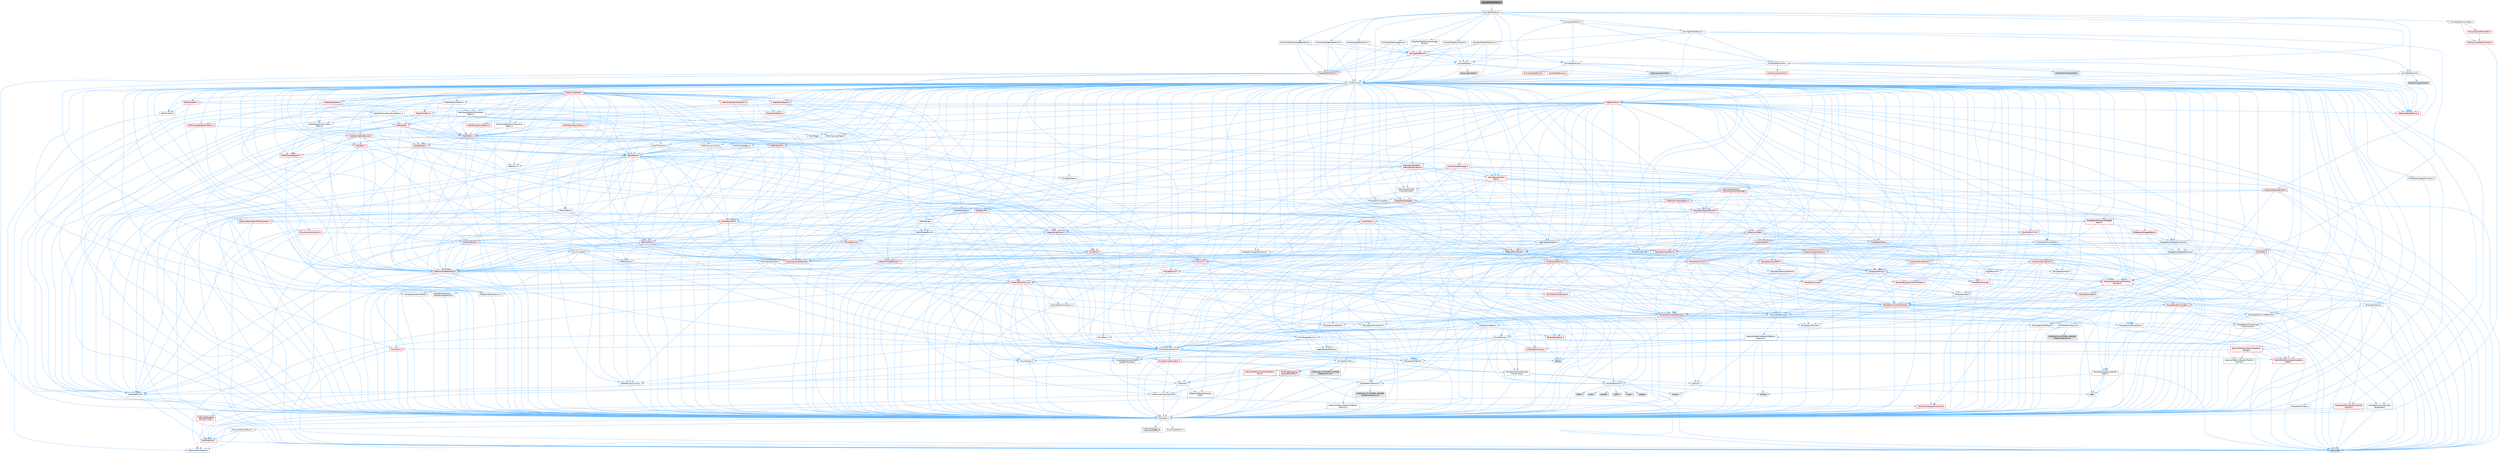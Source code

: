 digraph "NavigationToolStyle.h"
{
 // INTERACTIVE_SVG=YES
 // LATEX_PDF_SIZE
  bgcolor="transparent";
  edge [fontname=Helvetica,fontsize=10,labelfontname=Helvetica,labelfontsize=10];
  node [fontname=Helvetica,fontsize=10,shape=box,height=0.2,width=0.4];
  Node1 [id="Node000001",label="NavigationToolStyle.h",height=0.2,width=0.4,color="gray40", fillcolor="grey60", style="filled", fontcolor="black",tooltip=" "];
  Node1 -> Node2 [id="edge1_Node000001_Node000002",color="steelblue1",style="solid",tooltip=" "];
  Node2 [id="Node000002",label="Styling/SlateStyle.h",height=0.2,width=0.4,color="grey40", fillcolor="white", style="filled",URL="$d9/d35/SlateStyle_8h.html",tooltip=" "];
  Node2 -> Node3 [id="edge2_Node000002_Node000003",color="steelblue1",style="solid",tooltip=" "];
  Node3 [id="Node000003",label="CoreMinimal.h",height=0.2,width=0.4,color="grey40", fillcolor="white", style="filled",URL="$d7/d67/CoreMinimal_8h.html",tooltip=" "];
  Node3 -> Node4 [id="edge3_Node000003_Node000004",color="steelblue1",style="solid",tooltip=" "];
  Node4 [id="Node000004",label="CoreTypes.h",height=0.2,width=0.4,color="grey40", fillcolor="white", style="filled",URL="$dc/dec/CoreTypes_8h.html",tooltip=" "];
  Node4 -> Node5 [id="edge4_Node000004_Node000005",color="steelblue1",style="solid",tooltip=" "];
  Node5 [id="Node000005",label="HAL/Platform.h",height=0.2,width=0.4,color="red", fillcolor="#FFF0F0", style="filled",URL="$d9/dd0/Platform_8h.html",tooltip=" "];
  Node5 -> Node8 [id="edge5_Node000005_Node000008",color="steelblue1",style="solid",tooltip=" "];
  Node8 [id="Node000008",label="type_traits",height=0.2,width=0.4,color="grey60", fillcolor="#E0E0E0", style="filled",tooltip=" "];
  Node5 -> Node9 [id="edge6_Node000005_Node000009",color="steelblue1",style="solid",tooltip=" "];
  Node9 [id="Node000009",label="PreprocessorHelpers.h",height=0.2,width=0.4,color="grey40", fillcolor="white", style="filled",URL="$db/ddb/PreprocessorHelpers_8h.html",tooltip=" "];
  Node4 -> Node15 [id="edge7_Node000004_Node000015",color="steelblue1",style="solid",tooltip=" "];
  Node15 [id="Node000015",label="ProfilingDebugging\l/UMemoryDefines.h",height=0.2,width=0.4,color="grey40", fillcolor="white", style="filled",URL="$d2/da2/UMemoryDefines_8h.html",tooltip=" "];
  Node4 -> Node16 [id="edge8_Node000004_Node000016",color="steelblue1",style="solid",tooltip=" "];
  Node16 [id="Node000016",label="Misc/CoreMiscDefines.h",height=0.2,width=0.4,color="grey40", fillcolor="white", style="filled",URL="$da/d38/CoreMiscDefines_8h.html",tooltip=" "];
  Node16 -> Node5 [id="edge9_Node000016_Node000005",color="steelblue1",style="solid",tooltip=" "];
  Node16 -> Node9 [id="edge10_Node000016_Node000009",color="steelblue1",style="solid",tooltip=" "];
  Node4 -> Node17 [id="edge11_Node000004_Node000017",color="steelblue1",style="solid",tooltip=" "];
  Node17 [id="Node000017",label="Misc/CoreDefines.h",height=0.2,width=0.4,color="grey40", fillcolor="white", style="filled",URL="$d3/dd2/CoreDefines_8h.html",tooltip=" "];
  Node3 -> Node18 [id="edge12_Node000003_Node000018",color="steelblue1",style="solid",tooltip=" "];
  Node18 [id="Node000018",label="CoreFwd.h",height=0.2,width=0.4,color="grey40", fillcolor="white", style="filled",URL="$d1/d1e/CoreFwd_8h.html",tooltip=" "];
  Node18 -> Node4 [id="edge13_Node000018_Node000004",color="steelblue1",style="solid",tooltip=" "];
  Node18 -> Node19 [id="edge14_Node000018_Node000019",color="steelblue1",style="solid",tooltip=" "];
  Node19 [id="Node000019",label="Containers/ContainersFwd.h",height=0.2,width=0.4,color="grey40", fillcolor="white", style="filled",URL="$d4/d0a/ContainersFwd_8h.html",tooltip=" "];
  Node19 -> Node5 [id="edge15_Node000019_Node000005",color="steelblue1",style="solid",tooltip=" "];
  Node19 -> Node4 [id="edge16_Node000019_Node000004",color="steelblue1",style="solid",tooltip=" "];
  Node19 -> Node20 [id="edge17_Node000019_Node000020",color="steelblue1",style="solid",tooltip=" "];
  Node20 [id="Node000020",label="Traits/IsContiguousContainer.h",height=0.2,width=0.4,color="red", fillcolor="#FFF0F0", style="filled",URL="$d5/d3c/IsContiguousContainer_8h.html",tooltip=" "];
  Node20 -> Node4 [id="edge18_Node000020_Node000004",color="steelblue1",style="solid",tooltip=" "];
  Node18 -> Node23 [id="edge19_Node000018_Node000023",color="steelblue1",style="solid",tooltip=" "];
  Node23 [id="Node000023",label="Math/MathFwd.h",height=0.2,width=0.4,color="grey40", fillcolor="white", style="filled",URL="$d2/d10/MathFwd_8h.html",tooltip=" "];
  Node23 -> Node5 [id="edge20_Node000023_Node000005",color="steelblue1",style="solid",tooltip=" "];
  Node18 -> Node24 [id="edge21_Node000018_Node000024",color="steelblue1",style="solid",tooltip=" "];
  Node24 [id="Node000024",label="UObject/UObjectHierarchy\lFwd.h",height=0.2,width=0.4,color="grey40", fillcolor="white", style="filled",URL="$d3/d13/UObjectHierarchyFwd_8h.html",tooltip=" "];
  Node3 -> Node24 [id="edge22_Node000003_Node000024",color="steelblue1",style="solid",tooltip=" "];
  Node3 -> Node19 [id="edge23_Node000003_Node000019",color="steelblue1",style="solid",tooltip=" "];
  Node3 -> Node25 [id="edge24_Node000003_Node000025",color="steelblue1",style="solid",tooltip=" "];
  Node25 [id="Node000025",label="Misc/VarArgs.h",height=0.2,width=0.4,color="grey40", fillcolor="white", style="filled",URL="$d5/d6f/VarArgs_8h.html",tooltip=" "];
  Node25 -> Node4 [id="edge25_Node000025_Node000004",color="steelblue1",style="solid",tooltip=" "];
  Node3 -> Node26 [id="edge26_Node000003_Node000026",color="steelblue1",style="solid",tooltip=" "];
  Node26 [id="Node000026",label="Logging/LogVerbosity.h",height=0.2,width=0.4,color="grey40", fillcolor="white", style="filled",URL="$d2/d8f/LogVerbosity_8h.html",tooltip=" "];
  Node26 -> Node4 [id="edge27_Node000026_Node000004",color="steelblue1",style="solid",tooltip=" "];
  Node3 -> Node27 [id="edge28_Node000003_Node000027",color="steelblue1",style="solid",tooltip=" "];
  Node27 [id="Node000027",label="Misc/OutputDevice.h",height=0.2,width=0.4,color="grey40", fillcolor="white", style="filled",URL="$d7/d32/OutputDevice_8h.html",tooltip=" "];
  Node27 -> Node18 [id="edge29_Node000027_Node000018",color="steelblue1",style="solid",tooltip=" "];
  Node27 -> Node4 [id="edge30_Node000027_Node000004",color="steelblue1",style="solid",tooltip=" "];
  Node27 -> Node26 [id="edge31_Node000027_Node000026",color="steelblue1",style="solid",tooltip=" "];
  Node27 -> Node25 [id="edge32_Node000027_Node000025",color="steelblue1",style="solid",tooltip=" "];
  Node27 -> Node28 [id="edge33_Node000027_Node000028",color="steelblue1",style="solid",tooltip=" "];
  Node28 [id="Node000028",label="Templates/IsArrayOrRefOf\lTypeByPredicate.h",height=0.2,width=0.4,color="grey40", fillcolor="white", style="filled",URL="$d6/da1/IsArrayOrRefOfTypeByPredicate_8h.html",tooltip=" "];
  Node28 -> Node4 [id="edge34_Node000028_Node000004",color="steelblue1",style="solid",tooltip=" "];
  Node27 -> Node29 [id="edge35_Node000027_Node000029",color="steelblue1",style="solid",tooltip=" "];
  Node29 [id="Node000029",label="Templates/IsValidVariadic\lFunctionArg.h",height=0.2,width=0.4,color="grey40", fillcolor="white", style="filled",URL="$d0/dc8/IsValidVariadicFunctionArg_8h.html",tooltip=" "];
  Node29 -> Node4 [id="edge36_Node000029_Node000004",color="steelblue1",style="solid",tooltip=" "];
  Node29 -> Node30 [id="edge37_Node000029_Node000030",color="steelblue1",style="solid",tooltip=" "];
  Node30 [id="Node000030",label="IsEnum.h",height=0.2,width=0.4,color="grey40", fillcolor="white", style="filled",URL="$d4/de5/IsEnum_8h.html",tooltip=" "];
  Node29 -> Node8 [id="edge38_Node000029_Node000008",color="steelblue1",style="solid",tooltip=" "];
  Node27 -> Node31 [id="edge39_Node000027_Node000031",color="steelblue1",style="solid",tooltip=" "];
  Node31 [id="Node000031",label="Traits/IsCharEncodingCompatible\lWith.h",height=0.2,width=0.4,color="red", fillcolor="#FFF0F0", style="filled",URL="$df/dd1/IsCharEncodingCompatibleWith_8h.html",tooltip=" "];
  Node31 -> Node8 [id="edge40_Node000031_Node000008",color="steelblue1",style="solid",tooltip=" "];
  Node3 -> Node33 [id="edge41_Node000003_Node000033",color="steelblue1",style="solid",tooltip=" "];
  Node33 [id="Node000033",label="HAL/PlatformCrt.h",height=0.2,width=0.4,color="grey40", fillcolor="white", style="filled",URL="$d8/d75/PlatformCrt_8h.html",tooltip=" "];
  Node33 -> Node34 [id="edge42_Node000033_Node000034",color="steelblue1",style="solid",tooltip=" "];
  Node34 [id="Node000034",label="new",height=0.2,width=0.4,color="grey60", fillcolor="#E0E0E0", style="filled",tooltip=" "];
  Node33 -> Node35 [id="edge43_Node000033_Node000035",color="steelblue1",style="solid",tooltip=" "];
  Node35 [id="Node000035",label="wchar.h",height=0.2,width=0.4,color="grey60", fillcolor="#E0E0E0", style="filled",tooltip=" "];
  Node33 -> Node36 [id="edge44_Node000033_Node000036",color="steelblue1",style="solid",tooltip=" "];
  Node36 [id="Node000036",label="stddef.h",height=0.2,width=0.4,color="grey60", fillcolor="#E0E0E0", style="filled",tooltip=" "];
  Node33 -> Node37 [id="edge45_Node000033_Node000037",color="steelblue1",style="solid",tooltip=" "];
  Node37 [id="Node000037",label="stdlib.h",height=0.2,width=0.4,color="grey60", fillcolor="#E0E0E0", style="filled",tooltip=" "];
  Node33 -> Node38 [id="edge46_Node000033_Node000038",color="steelblue1",style="solid",tooltip=" "];
  Node38 [id="Node000038",label="stdio.h",height=0.2,width=0.4,color="grey60", fillcolor="#E0E0E0", style="filled",tooltip=" "];
  Node33 -> Node39 [id="edge47_Node000033_Node000039",color="steelblue1",style="solid",tooltip=" "];
  Node39 [id="Node000039",label="stdarg.h",height=0.2,width=0.4,color="grey60", fillcolor="#E0E0E0", style="filled",tooltip=" "];
  Node33 -> Node40 [id="edge48_Node000033_Node000040",color="steelblue1",style="solid",tooltip=" "];
  Node40 [id="Node000040",label="math.h",height=0.2,width=0.4,color="grey60", fillcolor="#E0E0E0", style="filled",tooltip=" "];
  Node33 -> Node41 [id="edge49_Node000033_Node000041",color="steelblue1",style="solid",tooltip=" "];
  Node41 [id="Node000041",label="float.h",height=0.2,width=0.4,color="grey60", fillcolor="#E0E0E0", style="filled",tooltip=" "];
  Node33 -> Node42 [id="edge50_Node000033_Node000042",color="steelblue1",style="solid",tooltip=" "];
  Node42 [id="Node000042",label="string.h",height=0.2,width=0.4,color="grey60", fillcolor="#E0E0E0", style="filled",tooltip=" "];
  Node3 -> Node43 [id="edge51_Node000003_Node000043",color="steelblue1",style="solid",tooltip=" "];
  Node43 [id="Node000043",label="HAL/PlatformMisc.h",height=0.2,width=0.4,color="grey40", fillcolor="white", style="filled",URL="$d0/df5/PlatformMisc_8h.html",tooltip=" "];
  Node43 -> Node4 [id="edge52_Node000043_Node000004",color="steelblue1",style="solid",tooltip=" "];
  Node43 -> Node44 [id="edge53_Node000043_Node000044",color="steelblue1",style="solid",tooltip=" "];
  Node44 [id="Node000044",label="GenericPlatform/GenericPlatform\lMisc.h",height=0.2,width=0.4,color="red", fillcolor="#FFF0F0", style="filled",URL="$db/d9a/GenericPlatformMisc_8h.html",tooltip=" "];
  Node44 -> Node18 [id="edge54_Node000044_Node000018",color="steelblue1",style="solid",tooltip=" "];
  Node44 -> Node4 [id="edge55_Node000044_Node000004",color="steelblue1",style="solid",tooltip=" "];
  Node44 -> Node33 [id="edge56_Node000044_Node000033",color="steelblue1",style="solid",tooltip=" "];
  Node44 -> Node48 [id="edge57_Node000044_Node000048",color="steelblue1",style="solid",tooltip=" "];
  Node48 [id="Node000048",label="Math/NumericLimits.h",height=0.2,width=0.4,color="grey40", fillcolor="white", style="filled",URL="$df/d1b/NumericLimits_8h.html",tooltip=" "];
  Node48 -> Node4 [id="edge58_Node000048_Node000004",color="steelblue1",style="solid",tooltip=" "];
  Node43 -> Node53 [id="edge59_Node000043_Node000053",color="steelblue1",style="solid",tooltip=" "];
  Node53 [id="Node000053",label="COMPILED_PLATFORM_HEADER\l(PlatformMisc.h)",height=0.2,width=0.4,color="grey60", fillcolor="#E0E0E0", style="filled",tooltip=" "];
  Node43 -> Node54 [id="edge60_Node000043_Node000054",color="steelblue1",style="solid",tooltip=" "];
  Node54 [id="Node000054",label="ProfilingDebugging\l/CpuProfilerTrace.h",height=0.2,width=0.4,color="red", fillcolor="#FFF0F0", style="filled",URL="$da/dcb/CpuProfilerTrace_8h.html",tooltip=" "];
  Node54 -> Node4 [id="edge61_Node000054_Node000004",color="steelblue1",style="solid",tooltip=" "];
  Node54 -> Node19 [id="edge62_Node000054_Node000019",color="steelblue1",style="solid",tooltip=" "];
  Node54 -> Node55 [id="edge63_Node000054_Node000055",color="steelblue1",style="solid",tooltip=" "];
  Node55 [id="Node000055",label="HAL/PlatformAtomics.h",height=0.2,width=0.4,color="grey40", fillcolor="white", style="filled",URL="$d3/d36/PlatformAtomics_8h.html",tooltip=" "];
  Node55 -> Node4 [id="edge64_Node000055_Node000004",color="steelblue1",style="solid",tooltip=" "];
  Node55 -> Node56 [id="edge65_Node000055_Node000056",color="steelblue1",style="solid",tooltip=" "];
  Node56 [id="Node000056",label="GenericPlatform/GenericPlatform\lAtomics.h",height=0.2,width=0.4,color="grey40", fillcolor="white", style="filled",URL="$da/d72/GenericPlatformAtomics_8h.html",tooltip=" "];
  Node56 -> Node4 [id="edge66_Node000056_Node000004",color="steelblue1",style="solid",tooltip=" "];
  Node55 -> Node57 [id="edge67_Node000055_Node000057",color="steelblue1",style="solid",tooltip=" "];
  Node57 [id="Node000057",label="COMPILED_PLATFORM_HEADER\l(PlatformAtomics.h)",height=0.2,width=0.4,color="grey60", fillcolor="#E0E0E0", style="filled",tooltip=" "];
  Node54 -> Node9 [id="edge68_Node000054_Node000009",color="steelblue1",style="solid",tooltip=" "];
  Node3 -> Node62 [id="edge69_Node000003_Node000062",color="steelblue1",style="solid",tooltip=" "];
  Node62 [id="Node000062",label="Misc/AssertionMacros.h",height=0.2,width=0.4,color="grey40", fillcolor="white", style="filled",URL="$d0/dfa/AssertionMacros_8h.html",tooltip=" "];
  Node62 -> Node4 [id="edge70_Node000062_Node000004",color="steelblue1",style="solid",tooltip=" "];
  Node62 -> Node5 [id="edge71_Node000062_Node000005",color="steelblue1",style="solid",tooltip=" "];
  Node62 -> Node43 [id="edge72_Node000062_Node000043",color="steelblue1",style="solid",tooltip=" "];
  Node62 -> Node9 [id="edge73_Node000062_Node000009",color="steelblue1",style="solid",tooltip=" "];
  Node62 -> Node63 [id="edge74_Node000062_Node000063",color="steelblue1",style="solid",tooltip=" "];
  Node63 [id="Node000063",label="Templates/EnableIf.h",height=0.2,width=0.4,color="grey40", fillcolor="white", style="filled",URL="$d7/d60/EnableIf_8h.html",tooltip=" "];
  Node63 -> Node4 [id="edge75_Node000063_Node000004",color="steelblue1",style="solid",tooltip=" "];
  Node62 -> Node28 [id="edge76_Node000062_Node000028",color="steelblue1",style="solid",tooltip=" "];
  Node62 -> Node29 [id="edge77_Node000062_Node000029",color="steelblue1",style="solid",tooltip=" "];
  Node62 -> Node31 [id="edge78_Node000062_Node000031",color="steelblue1",style="solid",tooltip=" "];
  Node62 -> Node25 [id="edge79_Node000062_Node000025",color="steelblue1",style="solid",tooltip=" "];
  Node62 -> Node64 [id="edge80_Node000062_Node000064",color="steelblue1",style="solid",tooltip=" "];
  Node64 [id="Node000064",label="String/FormatStringSan.h",height=0.2,width=0.4,color="red", fillcolor="#FFF0F0", style="filled",URL="$d3/d8b/FormatStringSan_8h.html",tooltip=" "];
  Node64 -> Node8 [id="edge81_Node000064_Node000008",color="steelblue1",style="solid",tooltip=" "];
  Node64 -> Node4 [id="edge82_Node000064_Node000004",color="steelblue1",style="solid",tooltip=" "];
  Node64 -> Node29 [id="edge83_Node000064_Node000029",color="steelblue1",style="solid",tooltip=" "];
  Node64 -> Node19 [id="edge84_Node000064_Node000019",color="steelblue1",style="solid",tooltip=" "];
  Node62 -> Node70 [id="edge85_Node000062_Node000070",color="steelblue1",style="solid",tooltip=" "];
  Node70 [id="Node000070",label="atomic",height=0.2,width=0.4,color="grey60", fillcolor="#E0E0E0", style="filled",tooltip=" "];
  Node3 -> Node71 [id="edge86_Node000003_Node000071",color="steelblue1",style="solid",tooltip=" "];
  Node71 [id="Node000071",label="Templates/IsPointer.h",height=0.2,width=0.4,color="grey40", fillcolor="white", style="filled",URL="$d7/d05/IsPointer_8h.html",tooltip=" "];
  Node71 -> Node4 [id="edge87_Node000071_Node000004",color="steelblue1",style="solid",tooltip=" "];
  Node3 -> Node72 [id="edge88_Node000003_Node000072",color="steelblue1",style="solid",tooltip=" "];
  Node72 [id="Node000072",label="HAL/PlatformMemory.h",height=0.2,width=0.4,color="grey40", fillcolor="white", style="filled",URL="$de/d68/PlatformMemory_8h.html",tooltip=" "];
  Node72 -> Node4 [id="edge89_Node000072_Node000004",color="steelblue1",style="solid",tooltip=" "];
  Node72 -> Node73 [id="edge90_Node000072_Node000073",color="steelblue1",style="solid",tooltip=" "];
  Node73 [id="Node000073",label="GenericPlatform/GenericPlatform\lMemory.h",height=0.2,width=0.4,color="grey40", fillcolor="white", style="filled",URL="$dd/d22/GenericPlatformMemory_8h.html",tooltip=" "];
  Node73 -> Node18 [id="edge91_Node000073_Node000018",color="steelblue1",style="solid",tooltip=" "];
  Node73 -> Node4 [id="edge92_Node000073_Node000004",color="steelblue1",style="solid",tooltip=" "];
  Node73 -> Node74 [id="edge93_Node000073_Node000074",color="steelblue1",style="solid",tooltip=" "];
  Node74 [id="Node000074",label="HAL/PlatformString.h",height=0.2,width=0.4,color="red", fillcolor="#FFF0F0", style="filled",URL="$db/db5/PlatformString_8h.html",tooltip=" "];
  Node74 -> Node4 [id="edge94_Node000074_Node000004",color="steelblue1",style="solid",tooltip=" "];
  Node73 -> Node42 [id="edge95_Node000073_Node000042",color="steelblue1",style="solid",tooltip=" "];
  Node73 -> Node35 [id="edge96_Node000073_Node000035",color="steelblue1",style="solid",tooltip=" "];
  Node72 -> Node76 [id="edge97_Node000072_Node000076",color="steelblue1",style="solid",tooltip=" "];
  Node76 [id="Node000076",label="COMPILED_PLATFORM_HEADER\l(PlatformMemory.h)",height=0.2,width=0.4,color="grey60", fillcolor="#E0E0E0", style="filled",tooltip=" "];
  Node3 -> Node55 [id="edge98_Node000003_Node000055",color="steelblue1",style="solid",tooltip=" "];
  Node3 -> Node77 [id="edge99_Node000003_Node000077",color="steelblue1",style="solid",tooltip=" "];
  Node77 [id="Node000077",label="Misc/Exec.h",height=0.2,width=0.4,color="grey40", fillcolor="white", style="filled",URL="$de/ddb/Exec_8h.html",tooltip=" "];
  Node77 -> Node4 [id="edge100_Node000077_Node000004",color="steelblue1",style="solid",tooltip=" "];
  Node77 -> Node62 [id="edge101_Node000077_Node000062",color="steelblue1",style="solid",tooltip=" "];
  Node3 -> Node78 [id="edge102_Node000003_Node000078",color="steelblue1",style="solid",tooltip=" "];
  Node78 [id="Node000078",label="HAL/MemoryBase.h",height=0.2,width=0.4,color="grey40", fillcolor="white", style="filled",URL="$d6/d9f/MemoryBase_8h.html",tooltip=" "];
  Node78 -> Node4 [id="edge103_Node000078_Node000004",color="steelblue1",style="solid",tooltip=" "];
  Node78 -> Node55 [id="edge104_Node000078_Node000055",color="steelblue1",style="solid",tooltip=" "];
  Node78 -> Node33 [id="edge105_Node000078_Node000033",color="steelblue1",style="solid",tooltip=" "];
  Node78 -> Node77 [id="edge106_Node000078_Node000077",color="steelblue1",style="solid",tooltip=" "];
  Node78 -> Node27 [id="edge107_Node000078_Node000027",color="steelblue1",style="solid",tooltip=" "];
  Node78 -> Node79 [id="edge108_Node000078_Node000079",color="steelblue1",style="solid",tooltip=" "];
  Node79 [id="Node000079",label="Templates/Atomic.h",height=0.2,width=0.4,color="red", fillcolor="#FFF0F0", style="filled",URL="$d3/d91/Atomic_8h.html",tooltip=" "];
  Node79 -> Node70 [id="edge109_Node000079_Node000070",color="steelblue1",style="solid",tooltip=" "];
  Node3 -> Node88 [id="edge110_Node000003_Node000088",color="steelblue1",style="solid",tooltip=" "];
  Node88 [id="Node000088",label="HAL/UnrealMemory.h",height=0.2,width=0.4,color="grey40", fillcolor="white", style="filled",URL="$d9/d96/UnrealMemory_8h.html",tooltip=" "];
  Node88 -> Node4 [id="edge111_Node000088_Node000004",color="steelblue1",style="solid",tooltip=" "];
  Node88 -> Node73 [id="edge112_Node000088_Node000073",color="steelblue1",style="solid",tooltip=" "];
  Node88 -> Node78 [id="edge113_Node000088_Node000078",color="steelblue1",style="solid",tooltip=" "];
  Node88 -> Node72 [id="edge114_Node000088_Node000072",color="steelblue1",style="solid",tooltip=" "];
  Node88 -> Node89 [id="edge115_Node000088_Node000089",color="steelblue1",style="solid",tooltip=" "];
  Node89 [id="Node000089",label="ProfilingDebugging\l/MemoryTrace.h",height=0.2,width=0.4,color="red", fillcolor="#FFF0F0", style="filled",URL="$da/dd7/MemoryTrace_8h.html",tooltip=" "];
  Node89 -> Node5 [id="edge116_Node000089_Node000005",color="steelblue1",style="solid",tooltip=" "];
  Node88 -> Node71 [id="edge117_Node000088_Node000071",color="steelblue1",style="solid",tooltip=" "];
  Node3 -> Node90 [id="edge118_Node000003_Node000090",color="steelblue1",style="solid",tooltip=" "];
  Node90 [id="Node000090",label="Templates/IsArithmetic.h",height=0.2,width=0.4,color="grey40", fillcolor="white", style="filled",URL="$d2/d5d/IsArithmetic_8h.html",tooltip=" "];
  Node90 -> Node4 [id="edge119_Node000090_Node000004",color="steelblue1",style="solid",tooltip=" "];
  Node3 -> Node84 [id="edge120_Node000003_Node000084",color="steelblue1",style="solid",tooltip=" "];
  Node84 [id="Node000084",label="Templates/AndOrNot.h",height=0.2,width=0.4,color="grey40", fillcolor="white", style="filled",URL="$db/d0a/AndOrNot_8h.html",tooltip=" "];
  Node84 -> Node4 [id="edge121_Node000084_Node000004",color="steelblue1",style="solid",tooltip=" "];
  Node3 -> Node91 [id="edge122_Node000003_Node000091",color="steelblue1",style="solid",tooltip=" "];
  Node91 [id="Node000091",label="Templates/IsPODType.h",height=0.2,width=0.4,color="grey40", fillcolor="white", style="filled",URL="$d7/db1/IsPODType_8h.html",tooltip=" "];
  Node91 -> Node4 [id="edge123_Node000091_Node000004",color="steelblue1",style="solid",tooltip=" "];
  Node3 -> Node92 [id="edge124_Node000003_Node000092",color="steelblue1",style="solid",tooltip=" "];
  Node92 [id="Node000092",label="Templates/IsUECoreType.h",height=0.2,width=0.4,color="grey40", fillcolor="white", style="filled",URL="$d1/db8/IsUECoreType_8h.html",tooltip=" "];
  Node92 -> Node4 [id="edge125_Node000092_Node000004",color="steelblue1",style="solid",tooltip=" "];
  Node92 -> Node8 [id="edge126_Node000092_Node000008",color="steelblue1",style="solid",tooltip=" "];
  Node3 -> Node85 [id="edge127_Node000003_Node000085",color="steelblue1",style="solid",tooltip=" "];
  Node85 [id="Node000085",label="Templates/IsTriviallyCopy\lConstructible.h",height=0.2,width=0.4,color="grey40", fillcolor="white", style="filled",URL="$d3/d78/IsTriviallyCopyConstructible_8h.html",tooltip=" "];
  Node85 -> Node4 [id="edge128_Node000085_Node000004",color="steelblue1",style="solid",tooltip=" "];
  Node85 -> Node8 [id="edge129_Node000085_Node000008",color="steelblue1",style="solid",tooltip=" "];
  Node3 -> Node93 [id="edge130_Node000003_Node000093",color="steelblue1",style="solid",tooltip=" "];
  Node93 [id="Node000093",label="Templates/UnrealTypeTraits.h",height=0.2,width=0.4,color="red", fillcolor="#FFF0F0", style="filled",URL="$d2/d2d/UnrealTypeTraits_8h.html",tooltip=" "];
  Node93 -> Node4 [id="edge131_Node000093_Node000004",color="steelblue1",style="solid",tooltip=" "];
  Node93 -> Node71 [id="edge132_Node000093_Node000071",color="steelblue1",style="solid",tooltip=" "];
  Node93 -> Node62 [id="edge133_Node000093_Node000062",color="steelblue1",style="solid",tooltip=" "];
  Node93 -> Node84 [id="edge134_Node000093_Node000084",color="steelblue1",style="solid",tooltip=" "];
  Node93 -> Node63 [id="edge135_Node000093_Node000063",color="steelblue1",style="solid",tooltip=" "];
  Node93 -> Node90 [id="edge136_Node000093_Node000090",color="steelblue1",style="solid",tooltip=" "];
  Node93 -> Node30 [id="edge137_Node000093_Node000030",color="steelblue1",style="solid",tooltip=" "];
  Node93 -> Node91 [id="edge138_Node000093_Node000091",color="steelblue1",style="solid",tooltip=" "];
  Node93 -> Node92 [id="edge139_Node000093_Node000092",color="steelblue1",style="solid",tooltip=" "];
  Node93 -> Node85 [id="edge140_Node000093_Node000085",color="steelblue1",style="solid",tooltip=" "];
  Node3 -> Node63 [id="edge141_Node000003_Node000063",color="steelblue1",style="solid",tooltip=" "];
  Node3 -> Node95 [id="edge142_Node000003_Node000095",color="steelblue1",style="solid",tooltip=" "];
  Node95 [id="Node000095",label="Templates/RemoveReference.h",height=0.2,width=0.4,color="grey40", fillcolor="white", style="filled",URL="$da/dbe/RemoveReference_8h.html",tooltip=" "];
  Node95 -> Node4 [id="edge143_Node000095_Node000004",color="steelblue1",style="solid",tooltip=" "];
  Node3 -> Node96 [id="edge144_Node000003_Node000096",color="steelblue1",style="solid",tooltip=" "];
  Node96 [id="Node000096",label="Templates/IntegralConstant.h",height=0.2,width=0.4,color="grey40", fillcolor="white", style="filled",URL="$db/d1b/IntegralConstant_8h.html",tooltip=" "];
  Node96 -> Node4 [id="edge145_Node000096_Node000004",color="steelblue1",style="solid",tooltip=" "];
  Node3 -> Node97 [id="edge146_Node000003_Node000097",color="steelblue1",style="solid",tooltip=" "];
  Node97 [id="Node000097",label="Templates/IsClass.h",height=0.2,width=0.4,color="grey40", fillcolor="white", style="filled",URL="$db/dcb/IsClass_8h.html",tooltip=" "];
  Node97 -> Node4 [id="edge147_Node000097_Node000004",color="steelblue1",style="solid",tooltip=" "];
  Node3 -> Node98 [id="edge148_Node000003_Node000098",color="steelblue1",style="solid",tooltip=" "];
  Node98 [id="Node000098",label="Templates/TypeCompatible\lBytes.h",height=0.2,width=0.4,color="grey40", fillcolor="white", style="filled",URL="$df/d0a/TypeCompatibleBytes_8h.html",tooltip=" "];
  Node98 -> Node4 [id="edge149_Node000098_Node000004",color="steelblue1",style="solid",tooltip=" "];
  Node98 -> Node42 [id="edge150_Node000098_Node000042",color="steelblue1",style="solid",tooltip=" "];
  Node98 -> Node34 [id="edge151_Node000098_Node000034",color="steelblue1",style="solid",tooltip=" "];
  Node98 -> Node8 [id="edge152_Node000098_Node000008",color="steelblue1",style="solid",tooltip=" "];
  Node3 -> Node20 [id="edge153_Node000003_Node000020",color="steelblue1",style="solid",tooltip=" "];
  Node3 -> Node99 [id="edge154_Node000003_Node000099",color="steelblue1",style="solid",tooltip=" "];
  Node99 [id="Node000099",label="Templates/UnrealTemplate.h",height=0.2,width=0.4,color="red", fillcolor="#FFF0F0", style="filled",URL="$d4/d24/UnrealTemplate_8h.html",tooltip=" "];
  Node99 -> Node4 [id="edge155_Node000099_Node000004",color="steelblue1",style="solid",tooltip=" "];
  Node99 -> Node71 [id="edge156_Node000099_Node000071",color="steelblue1",style="solid",tooltip=" "];
  Node99 -> Node88 [id="edge157_Node000099_Node000088",color="steelblue1",style="solid",tooltip=" "];
  Node99 -> Node93 [id="edge158_Node000099_Node000093",color="steelblue1",style="solid",tooltip=" "];
  Node99 -> Node95 [id="edge159_Node000099_Node000095",color="steelblue1",style="solid",tooltip=" "];
  Node99 -> Node98 [id="edge160_Node000099_Node000098",color="steelblue1",style="solid",tooltip=" "];
  Node99 -> Node20 [id="edge161_Node000099_Node000020",color="steelblue1",style="solid",tooltip=" "];
  Node99 -> Node8 [id="edge162_Node000099_Node000008",color="steelblue1",style="solid",tooltip=" "];
  Node3 -> Node48 [id="edge163_Node000003_Node000048",color="steelblue1",style="solid",tooltip=" "];
  Node3 -> Node103 [id="edge164_Node000003_Node000103",color="steelblue1",style="solid",tooltip=" "];
  Node103 [id="Node000103",label="HAL/PlatformMath.h",height=0.2,width=0.4,color="red", fillcolor="#FFF0F0", style="filled",URL="$dc/d53/PlatformMath_8h.html",tooltip=" "];
  Node103 -> Node4 [id="edge165_Node000103_Node000004",color="steelblue1",style="solid",tooltip=" "];
  Node3 -> Node86 [id="edge166_Node000003_Node000086",color="steelblue1",style="solid",tooltip=" "];
  Node86 [id="Node000086",label="Templates/IsTriviallyCopy\lAssignable.h",height=0.2,width=0.4,color="grey40", fillcolor="white", style="filled",URL="$d2/df2/IsTriviallyCopyAssignable_8h.html",tooltip=" "];
  Node86 -> Node4 [id="edge167_Node000086_Node000004",color="steelblue1",style="solid",tooltip=" "];
  Node86 -> Node8 [id="edge168_Node000086_Node000008",color="steelblue1",style="solid",tooltip=" "];
  Node3 -> Node111 [id="edge169_Node000003_Node000111",color="steelblue1",style="solid",tooltip=" "];
  Node111 [id="Node000111",label="Templates/MemoryOps.h",height=0.2,width=0.4,color="red", fillcolor="#FFF0F0", style="filled",URL="$db/dea/MemoryOps_8h.html",tooltip=" "];
  Node111 -> Node4 [id="edge170_Node000111_Node000004",color="steelblue1",style="solid",tooltip=" "];
  Node111 -> Node88 [id="edge171_Node000111_Node000088",color="steelblue1",style="solid",tooltip=" "];
  Node111 -> Node86 [id="edge172_Node000111_Node000086",color="steelblue1",style="solid",tooltip=" "];
  Node111 -> Node85 [id="edge173_Node000111_Node000085",color="steelblue1",style="solid",tooltip=" "];
  Node111 -> Node93 [id="edge174_Node000111_Node000093",color="steelblue1",style="solid",tooltip=" "];
  Node111 -> Node34 [id="edge175_Node000111_Node000034",color="steelblue1",style="solid",tooltip=" "];
  Node111 -> Node8 [id="edge176_Node000111_Node000008",color="steelblue1",style="solid",tooltip=" "];
  Node3 -> Node112 [id="edge177_Node000003_Node000112",color="steelblue1",style="solid",tooltip=" "];
  Node112 [id="Node000112",label="Containers/ContainerAllocation\lPolicies.h",height=0.2,width=0.4,color="red", fillcolor="#FFF0F0", style="filled",URL="$d7/dff/ContainerAllocationPolicies_8h.html",tooltip=" "];
  Node112 -> Node4 [id="edge178_Node000112_Node000004",color="steelblue1",style="solid",tooltip=" "];
  Node112 -> Node112 [id="edge179_Node000112_Node000112",color="steelblue1",style="solid",tooltip=" "];
  Node112 -> Node103 [id="edge180_Node000112_Node000103",color="steelblue1",style="solid",tooltip=" "];
  Node112 -> Node88 [id="edge181_Node000112_Node000088",color="steelblue1",style="solid",tooltip=" "];
  Node112 -> Node48 [id="edge182_Node000112_Node000048",color="steelblue1",style="solid",tooltip=" "];
  Node112 -> Node62 [id="edge183_Node000112_Node000062",color="steelblue1",style="solid",tooltip=" "];
  Node112 -> Node111 [id="edge184_Node000112_Node000111",color="steelblue1",style="solid",tooltip=" "];
  Node112 -> Node98 [id="edge185_Node000112_Node000098",color="steelblue1",style="solid",tooltip=" "];
  Node112 -> Node8 [id="edge186_Node000112_Node000008",color="steelblue1",style="solid",tooltip=" "];
  Node3 -> Node115 [id="edge187_Node000003_Node000115",color="steelblue1",style="solid",tooltip=" "];
  Node115 [id="Node000115",label="Templates/IsEnumClass.h",height=0.2,width=0.4,color="grey40", fillcolor="white", style="filled",URL="$d7/d15/IsEnumClass_8h.html",tooltip=" "];
  Node115 -> Node4 [id="edge188_Node000115_Node000004",color="steelblue1",style="solid",tooltip=" "];
  Node115 -> Node84 [id="edge189_Node000115_Node000084",color="steelblue1",style="solid",tooltip=" "];
  Node3 -> Node116 [id="edge190_Node000003_Node000116",color="steelblue1",style="solid",tooltip=" "];
  Node116 [id="Node000116",label="HAL/PlatformProperties.h",height=0.2,width=0.4,color="red", fillcolor="#FFF0F0", style="filled",URL="$d9/db0/PlatformProperties_8h.html",tooltip=" "];
  Node116 -> Node4 [id="edge191_Node000116_Node000004",color="steelblue1",style="solid",tooltip=" "];
  Node3 -> Node119 [id="edge192_Node000003_Node000119",color="steelblue1",style="solid",tooltip=" "];
  Node119 [id="Node000119",label="Misc/EngineVersionBase.h",height=0.2,width=0.4,color="grey40", fillcolor="white", style="filled",URL="$d5/d2b/EngineVersionBase_8h.html",tooltip=" "];
  Node119 -> Node4 [id="edge193_Node000119_Node000004",color="steelblue1",style="solid",tooltip=" "];
  Node3 -> Node120 [id="edge194_Node000003_Node000120",color="steelblue1",style="solid",tooltip=" "];
  Node120 [id="Node000120",label="Internationalization\l/TextNamespaceFwd.h",height=0.2,width=0.4,color="grey40", fillcolor="white", style="filled",URL="$d8/d97/TextNamespaceFwd_8h.html",tooltip=" "];
  Node120 -> Node4 [id="edge195_Node000120_Node000004",color="steelblue1",style="solid",tooltip=" "];
  Node3 -> Node121 [id="edge196_Node000003_Node000121",color="steelblue1",style="solid",tooltip=" "];
  Node121 [id="Node000121",label="Serialization/Archive.h",height=0.2,width=0.4,color="red", fillcolor="#FFF0F0", style="filled",URL="$d7/d3b/Archive_8h.html",tooltip=" "];
  Node121 -> Node18 [id="edge197_Node000121_Node000018",color="steelblue1",style="solid",tooltip=" "];
  Node121 -> Node4 [id="edge198_Node000121_Node000004",color="steelblue1",style="solid",tooltip=" "];
  Node121 -> Node116 [id="edge199_Node000121_Node000116",color="steelblue1",style="solid",tooltip=" "];
  Node121 -> Node120 [id="edge200_Node000121_Node000120",color="steelblue1",style="solid",tooltip=" "];
  Node121 -> Node23 [id="edge201_Node000121_Node000023",color="steelblue1",style="solid",tooltip=" "];
  Node121 -> Node62 [id="edge202_Node000121_Node000062",color="steelblue1",style="solid",tooltip=" "];
  Node121 -> Node119 [id="edge203_Node000121_Node000119",color="steelblue1",style="solid",tooltip=" "];
  Node121 -> Node25 [id="edge204_Node000121_Node000025",color="steelblue1",style="solid",tooltip=" "];
  Node121 -> Node63 [id="edge205_Node000121_Node000063",color="steelblue1",style="solid",tooltip=" "];
  Node121 -> Node28 [id="edge206_Node000121_Node000028",color="steelblue1",style="solid",tooltip=" "];
  Node121 -> Node115 [id="edge207_Node000121_Node000115",color="steelblue1",style="solid",tooltip=" "];
  Node121 -> Node29 [id="edge208_Node000121_Node000029",color="steelblue1",style="solid",tooltip=" "];
  Node121 -> Node99 [id="edge209_Node000121_Node000099",color="steelblue1",style="solid",tooltip=" "];
  Node121 -> Node31 [id="edge210_Node000121_Node000031",color="steelblue1",style="solid",tooltip=" "];
  Node121 -> Node124 [id="edge211_Node000121_Node000124",color="steelblue1",style="solid",tooltip=" "];
  Node124 [id="Node000124",label="UObject/ObjectVersion.h",height=0.2,width=0.4,color="grey40", fillcolor="white", style="filled",URL="$da/d63/ObjectVersion_8h.html",tooltip=" "];
  Node124 -> Node4 [id="edge212_Node000124_Node000004",color="steelblue1",style="solid",tooltip=" "];
  Node3 -> Node125 [id="edge213_Node000003_Node000125",color="steelblue1",style="solid",tooltip=" "];
  Node125 [id="Node000125",label="Templates/Less.h",height=0.2,width=0.4,color="grey40", fillcolor="white", style="filled",URL="$de/dc8/Less_8h.html",tooltip=" "];
  Node125 -> Node4 [id="edge214_Node000125_Node000004",color="steelblue1",style="solid",tooltip=" "];
  Node125 -> Node99 [id="edge215_Node000125_Node000099",color="steelblue1",style="solid",tooltip=" "];
  Node3 -> Node126 [id="edge216_Node000003_Node000126",color="steelblue1",style="solid",tooltip=" "];
  Node126 [id="Node000126",label="Templates/Sorting.h",height=0.2,width=0.4,color="red", fillcolor="#FFF0F0", style="filled",URL="$d3/d9e/Sorting_8h.html",tooltip=" "];
  Node126 -> Node4 [id="edge217_Node000126_Node000004",color="steelblue1",style="solid",tooltip=" "];
  Node126 -> Node103 [id="edge218_Node000126_Node000103",color="steelblue1",style="solid",tooltip=" "];
  Node126 -> Node125 [id="edge219_Node000126_Node000125",color="steelblue1",style="solid",tooltip=" "];
  Node3 -> Node137 [id="edge220_Node000003_Node000137",color="steelblue1",style="solid",tooltip=" "];
  Node137 [id="Node000137",label="Misc/Char.h",height=0.2,width=0.4,color="red", fillcolor="#FFF0F0", style="filled",URL="$d0/d58/Char_8h.html",tooltip=" "];
  Node137 -> Node4 [id="edge221_Node000137_Node000004",color="steelblue1",style="solid",tooltip=" "];
  Node137 -> Node8 [id="edge222_Node000137_Node000008",color="steelblue1",style="solid",tooltip=" "];
  Node3 -> Node140 [id="edge223_Node000003_Node000140",color="steelblue1",style="solid",tooltip=" "];
  Node140 [id="Node000140",label="GenericPlatform/GenericPlatform\lStricmp.h",height=0.2,width=0.4,color="grey40", fillcolor="white", style="filled",URL="$d2/d86/GenericPlatformStricmp_8h.html",tooltip=" "];
  Node140 -> Node4 [id="edge224_Node000140_Node000004",color="steelblue1",style="solid",tooltip=" "];
  Node3 -> Node141 [id="edge225_Node000003_Node000141",color="steelblue1",style="solid",tooltip=" "];
  Node141 [id="Node000141",label="GenericPlatform/GenericPlatform\lString.h",height=0.2,width=0.4,color="red", fillcolor="#FFF0F0", style="filled",URL="$dd/d20/GenericPlatformString_8h.html",tooltip=" "];
  Node141 -> Node4 [id="edge226_Node000141_Node000004",color="steelblue1",style="solid",tooltip=" "];
  Node141 -> Node140 [id="edge227_Node000141_Node000140",color="steelblue1",style="solid",tooltip=" "];
  Node141 -> Node63 [id="edge228_Node000141_Node000063",color="steelblue1",style="solid",tooltip=" "];
  Node141 -> Node31 [id="edge229_Node000141_Node000031",color="steelblue1",style="solid",tooltip=" "];
  Node141 -> Node8 [id="edge230_Node000141_Node000008",color="steelblue1",style="solid",tooltip=" "];
  Node3 -> Node74 [id="edge231_Node000003_Node000074",color="steelblue1",style="solid",tooltip=" "];
  Node3 -> Node144 [id="edge232_Node000003_Node000144",color="steelblue1",style="solid",tooltip=" "];
  Node144 [id="Node000144",label="Misc/CString.h",height=0.2,width=0.4,color="grey40", fillcolor="white", style="filled",URL="$d2/d49/CString_8h.html",tooltip=" "];
  Node144 -> Node4 [id="edge233_Node000144_Node000004",color="steelblue1",style="solid",tooltip=" "];
  Node144 -> Node33 [id="edge234_Node000144_Node000033",color="steelblue1",style="solid",tooltip=" "];
  Node144 -> Node74 [id="edge235_Node000144_Node000074",color="steelblue1",style="solid",tooltip=" "];
  Node144 -> Node62 [id="edge236_Node000144_Node000062",color="steelblue1",style="solid",tooltip=" "];
  Node144 -> Node137 [id="edge237_Node000144_Node000137",color="steelblue1",style="solid",tooltip=" "];
  Node144 -> Node25 [id="edge238_Node000144_Node000025",color="steelblue1",style="solid",tooltip=" "];
  Node144 -> Node28 [id="edge239_Node000144_Node000028",color="steelblue1",style="solid",tooltip=" "];
  Node144 -> Node29 [id="edge240_Node000144_Node000029",color="steelblue1",style="solid",tooltip=" "];
  Node144 -> Node31 [id="edge241_Node000144_Node000031",color="steelblue1",style="solid",tooltip=" "];
  Node3 -> Node145 [id="edge242_Node000003_Node000145",color="steelblue1",style="solid",tooltip=" "];
  Node145 [id="Node000145",label="Misc/Crc.h",height=0.2,width=0.4,color="red", fillcolor="#FFF0F0", style="filled",URL="$d4/dd2/Crc_8h.html",tooltip=" "];
  Node145 -> Node4 [id="edge243_Node000145_Node000004",color="steelblue1",style="solid",tooltip=" "];
  Node145 -> Node74 [id="edge244_Node000145_Node000074",color="steelblue1",style="solid",tooltip=" "];
  Node145 -> Node62 [id="edge245_Node000145_Node000062",color="steelblue1",style="solid",tooltip=" "];
  Node145 -> Node144 [id="edge246_Node000145_Node000144",color="steelblue1",style="solid",tooltip=" "];
  Node145 -> Node137 [id="edge247_Node000145_Node000137",color="steelblue1",style="solid",tooltip=" "];
  Node145 -> Node93 [id="edge248_Node000145_Node000093",color="steelblue1",style="solid",tooltip=" "];
  Node3 -> Node136 [id="edge249_Node000003_Node000136",color="steelblue1",style="solid",tooltip=" "];
  Node136 [id="Node000136",label="Math/UnrealMathUtility.h",height=0.2,width=0.4,color="red", fillcolor="#FFF0F0", style="filled",URL="$db/db8/UnrealMathUtility_8h.html",tooltip=" "];
  Node136 -> Node4 [id="edge250_Node000136_Node000004",color="steelblue1",style="solid",tooltip=" "];
  Node136 -> Node62 [id="edge251_Node000136_Node000062",color="steelblue1",style="solid",tooltip=" "];
  Node136 -> Node103 [id="edge252_Node000136_Node000103",color="steelblue1",style="solid",tooltip=" "];
  Node136 -> Node23 [id="edge253_Node000136_Node000023",color="steelblue1",style="solid",tooltip=" "];
  Node3 -> Node146 [id="edge254_Node000003_Node000146",color="steelblue1",style="solid",tooltip=" "];
  Node146 [id="Node000146",label="Containers/UnrealString.h",height=0.2,width=0.4,color="red", fillcolor="#FFF0F0", style="filled",URL="$d5/dba/UnrealString_8h.html",tooltip=" "];
  Node3 -> Node150 [id="edge255_Node000003_Node000150",color="steelblue1",style="solid",tooltip=" "];
  Node150 [id="Node000150",label="Containers/Array.h",height=0.2,width=0.4,color="red", fillcolor="#FFF0F0", style="filled",URL="$df/dd0/Array_8h.html",tooltip=" "];
  Node150 -> Node4 [id="edge256_Node000150_Node000004",color="steelblue1",style="solid",tooltip=" "];
  Node150 -> Node62 [id="edge257_Node000150_Node000062",color="steelblue1",style="solid",tooltip=" "];
  Node150 -> Node88 [id="edge258_Node000150_Node000088",color="steelblue1",style="solid",tooltip=" "];
  Node150 -> Node93 [id="edge259_Node000150_Node000093",color="steelblue1",style="solid",tooltip=" "];
  Node150 -> Node99 [id="edge260_Node000150_Node000099",color="steelblue1",style="solid",tooltip=" "];
  Node150 -> Node112 [id="edge261_Node000150_Node000112",color="steelblue1",style="solid",tooltip=" "];
  Node150 -> Node121 [id="edge262_Node000150_Node000121",color="steelblue1",style="solid",tooltip=" "];
  Node150 -> Node129 [id="edge263_Node000150_Node000129",color="steelblue1",style="solid",tooltip=" "];
  Node129 [id="Node000129",label="Templates/Invoke.h",height=0.2,width=0.4,color="red", fillcolor="#FFF0F0", style="filled",URL="$d7/deb/Invoke_8h.html",tooltip=" "];
  Node129 -> Node4 [id="edge264_Node000129_Node000004",color="steelblue1",style="solid",tooltip=" "];
  Node129 -> Node99 [id="edge265_Node000129_Node000099",color="steelblue1",style="solid",tooltip=" "];
  Node129 -> Node8 [id="edge266_Node000129_Node000008",color="steelblue1",style="solid",tooltip=" "];
  Node150 -> Node125 [id="edge267_Node000150_Node000125",color="steelblue1",style="solid",tooltip=" "];
  Node150 -> Node126 [id="edge268_Node000150_Node000126",color="steelblue1",style="solid",tooltip=" "];
  Node150 -> Node173 [id="edge269_Node000150_Node000173",color="steelblue1",style="solid",tooltip=" "];
  Node173 [id="Node000173",label="Templates/AlignmentTemplates.h",height=0.2,width=0.4,color="red", fillcolor="#FFF0F0", style="filled",URL="$dd/d32/AlignmentTemplates_8h.html",tooltip=" "];
  Node173 -> Node4 [id="edge270_Node000173_Node000004",color="steelblue1",style="solid",tooltip=" "];
  Node173 -> Node71 [id="edge271_Node000173_Node000071",color="steelblue1",style="solid",tooltip=" "];
  Node150 -> Node8 [id="edge272_Node000150_Node000008",color="steelblue1",style="solid",tooltip=" "];
  Node3 -> Node174 [id="edge273_Node000003_Node000174",color="steelblue1",style="solid",tooltip=" "];
  Node174 [id="Node000174",label="Misc/FrameNumber.h",height=0.2,width=0.4,color="grey40", fillcolor="white", style="filled",URL="$dd/dbd/FrameNumber_8h.html",tooltip=" "];
  Node174 -> Node4 [id="edge274_Node000174_Node000004",color="steelblue1",style="solid",tooltip=" "];
  Node174 -> Node48 [id="edge275_Node000174_Node000048",color="steelblue1",style="solid",tooltip=" "];
  Node174 -> Node136 [id="edge276_Node000174_Node000136",color="steelblue1",style="solid",tooltip=" "];
  Node174 -> Node63 [id="edge277_Node000174_Node000063",color="steelblue1",style="solid",tooltip=" "];
  Node174 -> Node93 [id="edge278_Node000174_Node000093",color="steelblue1",style="solid",tooltip=" "];
  Node3 -> Node175 [id="edge279_Node000003_Node000175",color="steelblue1",style="solid",tooltip=" "];
  Node175 [id="Node000175",label="Misc/Timespan.h",height=0.2,width=0.4,color="grey40", fillcolor="white", style="filled",URL="$da/dd9/Timespan_8h.html",tooltip=" "];
  Node175 -> Node4 [id="edge280_Node000175_Node000004",color="steelblue1",style="solid",tooltip=" "];
  Node175 -> Node176 [id="edge281_Node000175_Node000176",color="steelblue1",style="solid",tooltip=" "];
  Node176 [id="Node000176",label="Math/Interval.h",height=0.2,width=0.4,color="grey40", fillcolor="white", style="filled",URL="$d1/d55/Interval_8h.html",tooltip=" "];
  Node176 -> Node4 [id="edge282_Node000176_Node000004",color="steelblue1",style="solid",tooltip=" "];
  Node176 -> Node90 [id="edge283_Node000176_Node000090",color="steelblue1",style="solid",tooltip=" "];
  Node176 -> Node93 [id="edge284_Node000176_Node000093",color="steelblue1",style="solid",tooltip=" "];
  Node176 -> Node48 [id="edge285_Node000176_Node000048",color="steelblue1",style="solid",tooltip=" "];
  Node176 -> Node136 [id="edge286_Node000176_Node000136",color="steelblue1",style="solid",tooltip=" "];
  Node175 -> Node136 [id="edge287_Node000175_Node000136",color="steelblue1",style="solid",tooltip=" "];
  Node175 -> Node62 [id="edge288_Node000175_Node000062",color="steelblue1",style="solid",tooltip=" "];
  Node3 -> Node177 [id="edge289_Node000003_Node000177",color="steelblue1",style="solid",tooltip=" "];
  Node177 [id="Node000177",label="Containers/StringConv.h",height=0.2,width=0.4,color="red", fillcolor="#FFF0F0", style="filled",URL="$d3/ddf/StringConv_8h.html",tooltip=" "];
  Node177 -> Node4 [id="edge290_Node000177_Node000004",color="steelblue1",style="solid",tooltip=" "];
  Node177 -> Node62 [id="edge291_Node000177_Node000062",color="steelblue1",style="solid",tooltip=" "];
  Node177 -> Node112 [id="edge292_Node000177_Node000112",color="steelblue1",style="solid",tooltip=" "];
  Node177 -> Node150 [id="edge293_Node000177_Node000150",color="steelblue1",style="solid",tooltip=" "];
  Node177 -> Node144 [id="edge294_Node000177_Node000144",color="steelblue1",style="solid",tooltip=" "];
  Node177 -> Node178 [id="edge295_Node000177_Node000178",color="steelblue1",style="solid",tooltip=" "];
  Node178 [id="Node000178",label="Templates/IsArray.h",height=0.2,width=0.4,color="grey40", fillcolor="white", style="filled",URL="$d8/d8d/IsArray_8h.html",tooltip=" "];
  Node178 -> Node4 [id="edge296_Node000178_Node000004",color="steelblue1",style="solid",tooltip=" "];
  Node177 -> Node99 [id="edge297_Node000177_Node000099",color="steelblue1",style="solid",tooltip=" "];
  Node177 -> Node93 [id="edge298_Node000177_Node000093",color="steelblue1",style="solid",tooltip=" "];
  Node177 -> Node31 [id="edge299_Node000177_Node000031",color="steelblue1",style="solid",tooltip=" "];
  Node177 -> Node20 [id="edge300_Node000177_Node000020",color="steelblue1",style="solid",tooltip=" "];
  Node177 -> Node8 [id="edge301_Node000177_Node000008",color="steelblue1",style="solid",tooltip=" "];
  Node3 -> Node179 [id="edge302_Node000003_Node000179",color="steelblue1",style="solid",tooltip=" "];
  Node179 [id="Node000179",label="UObject/UnrealNames.h",height=0.2,width=0.4,color="red", fillcolor="#FFF0F0", style="filled",URL="$d8/db1/UnrealNames_8h.html",tooltip=" "];
  Node179 -> Node4 [id="edge303_Node000179_Node000004",color="steelblue1",style="solid",tooltip=" "];
  Node3 -> Node181 [id="edge304_Node000003_Node000181",color="steelblue1",style="solid",tooltip=" "];
  Node181 [id="Node000181",label="UObject/NameTypes.h",height=0.2,width=0.4,color="red", fillcolor="#FFF0F0", style="filled",URL="$d6/d35/NameTypes_8h.html",tooltip=" "];
  Node181 -> Node4 [id="edge305_Node000181_Node000004",color="steelblue1",style="solid",tooltip=" "];
  Node181 -> Node62 [id="edge306_Node000181_Node000062",color="steelblue1",style="solid",tooltip=" "];
  Node181 -> Node88 [id="edge307_Node000181_Node000088",color="steelblue1",style="solid",tooltip=" "];
  Node181 -> Node93 [id="edge308_Node000181_Node000093",color="steelblue1",style="solid",tooltip=" "];
  Node181 -> Node99 [id="edge309_Node000181_Node000099",color="steelblue1",style="solid",tooltip=" "];
  Node181 -> Node146 [id="edge310_Node000181_Node000146",color="steelblue1",style="solid",tooltip=" "];
  Node181 -> Node177 [id="edge311_Node000181_Node000177",color="steelblue1",style="solid",tooltip=" "];
  Node181 -> Node179 [id="edge312_Node000181_Node000179",color="steelblue1",style="solid",tooltip=" "];
  Node181 -> Node79 [id="edge313_Node000181_Node000079",color="steelblue1",style="solid",tooltip=" "];
  Node3 -> Node189 [id="edge314_Node000003_Node000189",color="steelblue1",style="solid",tooltip=" "];
  Node189 [id="Node000189",label="Misc/Parse.h",height=0.2,width=0.4,color="red", fillcolor="#FFF0F0", style="filled",URL="$dc/d71/Parse_8h.html",tooltip=" "];
  Node189 -> Node146 [id="edge315_Node000189_Node000146",color="steelblue1",style="solid",tooltip=" "];
  Node189 -> Node4 [id="edge316_Node000189_Node000004",color="steelblue1",style="solid",tooltip=" "];
  Node189 -> Node33 [id="edge317_Node000189_Node000033",color="steelblue1",style="solid",tooltip=" "];
  Node189 -> Node190 [id="edge318_Node000189_Node000190",color="steelblue1",style="solid",tooltip=" "];
  Node190 [id="Node000190",label="Templates/Function.h",height=0.2,width=0.4,color="red", fillcolor="#FFF0F0", style="filled",URL="$df/df5/Function_8h.html",tooltip=" "];
  Node190 -> Node4 [id="edge319_Node000190_Node000004",color="steelblue1",style="solid",tooltip=" "];
  Node190 -> Node62 [id="edge320_Node000190_Node000062",color="steelblue1",style="solid",tooltip=" "];
  Node190 -> Node88 [id="edge321_Node000190_Node000088",color="steelblue1",style="solid",tooltip=" "];
  Node190 -> Node93 [id="edge322_Node000190_Node000093",color="steelblue1",style="solid",tooltip=" "];
  Node190 -> Node129 [id="edge323_Node000190_Node000129",color="steelblue1",style="solid",tooltip=" "];
  Node190 -> Node99 [id="edge324_Node000190_Node000099",color="steelblue1",style="solid",tooltip=" "];
  Node190 -> Node136 [id="edge325_Node000190_Node000136",color="steelblue1",style="solid",tooltip=" "];
  Node190 -> Node34 [id="edge326_Node000190_Node000034",color="steelblue1",style="solid",tooltip=" "];
  Node190 -> Node8 [id="edge327_Node000190_Node000008",color="steelblue1",style="solid",tooltip=" "];
  Node3 -> Node173 [id="edge328_Node000003_Node000173",color="steelblue1",style="solid",tooltip=" "];
  Node3 -> Node192 [id="edge329_Node000003_Node000192",color="steelblue1",style="solid",tooltip=" "];
  Node192 [id="Node000192",label="Misc/StructBuilder.h",height=0.2,width=0.4,color="grey40", fillcolor="white", style="filled",URL="$d9/db3/StructBuilder_8h.html",tooltip=" "];
  Node192 -> Node4 [id="edge330_Node000192_Node000004",color="steelblue1",style="solid",tooltip=" "];
  Node192 -> Node136 [id="edge331_Node000192_Node000136",color="steelblue1",style="solid",tooltip=" "];
  Node192 -> Node173 [id="edge332_Node000192_Node000173",color="steelblue1",style="solid",tooltip=" "];
  Node3 -> Node105 [id="edge333_Node000003_Node000105",color="steelblue1",style="solid",tooltip=" "];
  Node105 [id="Node000105",label="Templates/Decay.h",height=0.2,width=0.4,color="grey40", fillcolor="white", style="filled",URL="$dd/d0f/Decay_8h.html",tooltip=" "];
  Node105 -> Node4 [id="edge334_Node000105_Node000004",color="steelblue1",style="solid",tooltip=" "];
  Node105 -> Node95 [id="edge335_Node000105_Node000095",color="steelblue1",style="solid",tooltip=" "];
  Node105 -> Node8 [id="edge336_Node000105_Node000008",color="steelblue1",style="solid",tooltip=" "];
  Node3 -> Node193 [id="edge337_Node000003_Node000193",color="steelblue1",style="solid",tooltip=" "];
  Node193 [id="Node000193",label="Templates/PointerIsConvertible\lFromTo.h",height=0.2,width=0.4,color="red", fillcolor="#FFF0F0", style="filled",URL="$d6/d65/PointerIsConvertibleFromTo_8h.html",tooltip=" "];
  Node193 -> Node4 [id="edge338_Node000193_Node000004",color="steelblue1",style="solid",tooltip=" "];
  Node193 -> Node8 [id="edge339_Node000193_Node000008",color="steelblue1",style="solid",tooltip=" "];
  Node3 -> Node129 [id="edge340_Node000003_Node000129",color="steelblue1",style="solid",tooltip=" "];
  Node3 -> Node190 [id="edge341_Node000003_Node000190",color="steelblue1",style="solid",tooltip=" "];
  Node3 -> Node162 [id="edge342_Node000003_Node000162",color="steelblue1",style="solid",tooltip=" "];
  Node162 [id="Node000162",label="Templates/TypeHash.h",height=0.2,width=0.4,color="red", fillcolor="#FFF0F0", style="filled",URL="$d1/d62/TypeHash_8h.html",tooltip=" "];
  Node162 -> Node4 [id="edge343_Node000162_Node000004",color="steelblue1",style="solid",tooltip=" "];
  Node162 -> Node145 [id="edge344_Node000162_Node000145",color="steelblue1",style="solid",tooltip=" "];
  Node162 -> Node8 [id="edge345_Node000162_Node000008",color="steelblue1",style="solid",tooltip=" "];
  Node3 -> Node194 [id="edge346_Node000003_Node000194",color="steelblue1",style="solid",tooltip=" "];
  Node194 [id="Node000194",label="Containers/ScriptArray.h",height=0.2,width=0.4,color="red", fillcolor="#FFF0F0", style="filled",URL="$dc/daf/ScriptArray_8h.html",tooltip=" "];
  Node194 -> Node4 [id="edge347_Node000194_Node000004",color="steelblue1",style="solid",tooltip=" "];
  Node194 -> Node62 [id="edge348_Node000194_Node000062",color="steelblue1",style="solid",tooltip=" "];
  Node194 -> Node88 [id="edge349_Node000194_Node000088",color="steelblue1",style="solid",tooltip=" "];
  Node194 -> Node112 [id="edge350_Node000194_Node000112",color="steelblue1",style="solid",tooltip=" "];
  Node194 -> Node150 [id="edge351_Node000194_Node000150",color="steelblue1",style="solid",tooltip=" "];
  Node3 -> Node195 [id="edge352_Node000003_Node000195",color="steelblue1",style="solid",tooltip=" "];
  Node195 [id="Node000195",label="Containers/BitArray.h",height=0.2,width=0.4,color="red", fillcolor="#FFF0F0", style="filled",URL="$d1/de4/BitArray_8h.html",tooltip=" "];
  Node195 -> Node112 [id="edge353_Node000195_Node000112",color="steelblue1",style="solid",tooltip=" "];
  Node195 -> Node4 [id="edge354_Node000195_Node000004",color="steelblue1",style="solid",tooltip=" "];
  Node195 -> Node55 [id="edge355_Node000195_Node000055",color="steelblue1",style="solid",tooltip=" "];
  Node195 -> Node88 [id="edge356_Node000195_Node000088",color="steelblue1",style="solid",tooltip=" "];
  Node195 -> Node136 [id="edge357_Node000195_Node000136",color="steelblue1",style="solid",tooltip=" "];
  Node195 -> Node62 [id="edge358_Node000195_Node000062",color="steelblue1",style="solid",tooltip=" "];
  Node195 -> Node121 [id="edge359_Node000195_Node000121",color="steelblue1",style="solid",tooltip=" "];
  Node195 -> Node63 [id="edge360_Node000195_Node000063",color="steelblue1",style="solid",tooltip=" "];
  Node195 -> Node129 [id="edge361_Node000195_Node000129",color="steelblue1",style="solid",tooltip=" "];
  Node195 -> Node99 [id="edge362_Node000195_Node000099",color="steelblue1",style="solid",tooltip=" "];
  Node195 -> Node93 [id="edge363_Node000195_Node000093",color="steelblue1",style="solid",tooltip=" "];
  Node3 -> Node196 [id="edge364_Node000003_Node000196",color="steelblue1",style="solid",tooltip=" "];
  Node196 [id="Node000196",label="Containers/SparseArray.h",height=0.2,width=0.4,color="red", fillcolor="#FFF0F0", style="filled",URL="$d5/dbf/SparseArray_8h.html",tooltip=" "];
  Node196 -> Node4 [id="edge365_Node000196_Node000004",color="steelblue1",style="solid",tooltip=" "];
  Node196 -> Node62 [id="edge366_Node000196_Node000062",color="steelblue1",style="solid",tooltip=" "];
  Node196 -> Node88 [id="edge367_Node000196_Node000088",color="steelblue1",style="solid",tooltip=" "];
  Node196 -> Node93 [id="edge368_Node000196_Node000093",color="steelblue1",style="solid",tooltip=" "];
  Node196 -> Node99 [id="edge369_Node000196_Node000099",color="steelblue1",style="solid",tooltip=" "];
  Node196 -> Node112 [id="edge370_Node000196_Node000112",color="steelblue1",style="solid",tooltip=" "];
  Node196 -> Node125 [id="edge371_Node000196_Node000125",color="steelblue1",style="solid",tooltip=" "];
  Node196 -> Node150 [id="edge372_Node000196_Node000150",color="steelblue1",style="solid",tooltip=" "];
  Node196 -> Node136 [id="edge373_Node000196_Node000136",color="steelblue1",style="solid",tooltip=" "];
  Node196 -> Node194 [id="edge374_Node000196_Node000194",color="steelblue1",style="solid",tooltip=" "];
  Node196 -> Node195 [id="edge375_Node000196_Node000195",color="steelblue1",style="solid",tooltip=" "];
  Node196 -> Node146 [id="edge376_Node000196_Node000146",color="steelblue1",style="solid",tooltip=" "];
  Node3 -> Node212 [id="edge377_Node000003_Node000212",color="steelblue1",style="solid",tooltip=" "];
  Node212 [id="Node000212",label="Containers/Set.h",height=0.2,width=0.4,color="red", fillcolor="#FFF0F0", style="filled",URL="$d4/d45/Set_8h.html",tooltip=" "];
  Node212 -> Node112 [id="edge378_Node000212_Node000112",color="steelblue1",style="solid",tooltip=" "];
  Node212 -> Node196 [id="edge379_Node000212_Node000196",color="steelblue1",style="solid",tooltip=" "];
  Node212 -> Node19 [id="edge380_Node000212_Node000019",color="steelblue1",style="solid",tooltip=" "];
  Node212 -> Node136 [id="edge381_Node000212_Node000136",color="steelblue1",style="solid",tooltip=" "];
  Node212 -> Node62 [id="edge382_Node000212_Node000062",color="steelblue1",style="solid",tooltip=" "];
  Node212 -> Node192 [id="edge383_Node000212_Node000192",color="steelblue1",style="solid",tooltip=" "];
  Node212 -> Node190 [id="edge384_Node000212_Node000190",color="steelblue1",style="solid",tooltip=" "];
  Node212 -> Node126 [id="edge385_Node000212_Node000126",color="steelblue1",style="solid",tooltip=" "];
  Node212 -> Node162 [id="edge386_Node000212_Node000162",color="steelblue1",style="solid",tooltip=" "];
  Node212 -> Node99 [id="edge387_Node000212_Node000099",color="steelblue1",style="solid",tooltip=" "];
  Node212 -> Node8 [id="edge388_Node000212_Node000008",color="steelblue1",style="solid",tooltip=" "];
  Node3 -> Node215 [id="edge389_Node000003_Node000215",color="steelblue1",style="solid",tooltip=" "];
  Node215 [id="Node000215",label="Algo/Reverse.h",height=0.2,width=0.4,color="grey40", fillcolor="white", style="filled",URL="$d5/d93/Reverse_8h.html",tooltip=" "];
  Node215 -> Node4 [id="edge390_Node000215_Node000004",color="steelblue1",style="solid",tooltip=" "];
  Node215 -> Node99 [id="edge391_Node000215_Node000099",color="steelblue1",style="solid",tooltip=" "];
  Node3 -> Node216 [id="edge392_Node000003_Node000216",color="steelblue1",style="solid",tooltip=" "];
  Node216 [id="Node000216",label="Containers/Map.h",height=0.2,width=0.4,color="red", fillcolor="#FFF0F0", style="filled",URL="$df/d79/Map_8h.html",tooltip=" "];
  Node216 -> Node4 [id="edge393_Node000216_Node000004",color="steelblue1",style="solid",tooltip=" "];
  Node216 -> Node215 [id="edge394_Node000216_Node000215",color="steelblue1",style="solid",tooltip=" "];
  Node216 -> Node212 [id="edge395_Node000216_Node000212",color="steelblue1",style="solid",tooltip=" "];
  Node216 -> Node146 [id="edge396_Node000216_Node000146",color="steelblue1",style="solid",tooltip=" "];
  Node216 -> Node62 [id="edge397_Node000216_Node000062",color="steelblue1",style="solid",tooltip=" "];
  Node216 -> Node192 [id="edge398_Node000216_Node000192",color="steelblue1",style="solid",tooltip=" "];
  Node216 -> Node190 [id="edge399_Node000216_Node000190",color="steelblue1",style="solid",tooltip=" "];
  Node216 -> Node126 [id="edge400_Node000216_Node000126",color="steelblue1",style="solid",tooltip=" "];
  Node216 -> Node217 [id="edge401_Node000216_Node000217",color="steelblue1",style="solid",tooltip=" "];
  Node217 [id="Node000217",label="Templates/Tuple.h",height=0.2,width=0.4,color="red", fillcolor="#FFF0F0", style="filled",URL="$d2/d4f/Tuple_8h.html",tooltip=" "];
  Node217 -> Node4 [id="edge402_Node000217_Node000004",color="steelblue1",style="solid",tooltip=" "];
  Node217 -> Node99 [id="edge403_Node000217_Node000099",color="steelblue1",style="solid",tooltip=" "];
  Node217 -> Node218 [id="edge404_Node000217_Node000218",color="steelblue1",style="solid",tooltip=" "];
  Node218 [id="Node000218",label="Delegates/IntegerSequence.h",height=0.2,width=0.4,color="grey40", fillcolor="white", style="filled",URL="$d2/dcc/IntegerSequence_8h.html",tooltip=" "];
  Node218 -> Node4 [id="edge405_Node000218_Node000004",color="steelblue1",style="solid",tooltip=" "];
  Node217 -> Node129 [id="edge406_Node000217_Node000129",color="steelblue1",style="solid",tooltip=" "];
  Node217 -> Node162 [id="edge407_Node000217_Node000162",color="steelblue1",style="solid",tooltip=" "];
  Node217 -> Node8 [id="edge408_Node000217_Node000008",color="steelblue1",style="solid",tooltip=" "];
  Node216 -> Node99 [id="edge409_Node000216_Node000099",color="steelblue1",style="solid",tooltip=" "];
  Node216 -> Node93 [id="edge410_Node000216_Node000093",color="steelblue1",style="solid",tooltip=" "];
  Node216 -> Node8 [id="edge411_Node000216_Node000008",color="steelblue1",style="solid",tooltip=" "];
  Node3 -> Node220 [id="edge412_Node000003_Node000220",color="steelblue1",style="solid",tooltip=" "];
  Node220 [id="Node000220",label="Math/IntPoint.h",height=0.2,width=0.4,color="red", fillcolor="#FFF0F0", style="filled",URL="$d3/df7/IntPoint_8h.html",tooltip=" "];
  Node220 -> Node4 [id="edge413_Node000220_Node000004",color="steelblue1",style="solid",tooltip=" "];
  Node220 -> Node62 [id="edge414_Node000220_Node000062",color="steelblue1",style="solid",tooltip=" "];
  Node220 -> Node189 [id="edge415_Node000220_Node000189",color="steelblue1",style="solid",tooltip=" "];
  Node220 -> Node23 [id="edge416_Node000220_Node000023",color="steelblue1",style="solid",tooltip=" "];
  Node220 -> Node136 [id="edge417_Node000220_Node000136",color="steelblue1",style="solid",tooltip=" "];
  Node220 -> Node146 [id="edge418_Node000220_Node000146",color="steelblue1",style="solid",tooltip=" "];
  Node220 -> Node162 [id="edge419_Node000220_Node000162",color="steelblue1",style="solid",tooltip=" "];
  Node3 -> Node222 [id="edge420_Node000003_Node000222",color="steelblue1",style="solid",tooltip=" "];
  Node222 [id="Node000222",label="Math/IntVector.h",height=0.2,width=0.4,color="red", fillcolor="#FFF0F0", style="filled",URL="$d7/d44/IntVector_8h.html",tooltip=" "];
  Node222 -> Node4 [id="edge421_Node000222_Node000004",color="steelblue1",style="solid",tooltip=" "];
  Node222 -> Node145 [id="edge422_Node000222_Node000145",color="steelblue1",style="solid",tooltip=" "];
  Node222 -> Node189 [id="edge423_Node000222_Node000189",color="steelblue1",style="solid",tooltip=" "];
  Node222 -> Node23 [id="edge424_Node000222_Node000023",color="steelblue1",style="solid",tooltip=" "];
  Node222 -> Node136 [id="edge425_Node000222_Node000136",color="steelblue1",style="solid",tooltip=" "];
  Node222 -> Node146 [id="edge426_Node000222_Node000146",color="steelblue1",style="solid",tooltip=" "];
  Node3 -> Node223 [id="edge427_Node000003_Node000223",color="steelblue1",style="solid",tooltip=" "];
  Node223 [id="Node000223",label="Logging/LogCategory.h",height=0.2,width=0.4,color="grey40", fillcolor="white", style="filled",URL="$d9/d36/LogCategory_8h.html",tooltip=" "];
  Node223 -> Node4 [id="edge428_Node000223_Node000004",color="steelblue1",style="solid",tooltip=" "];
  Node223 -> Node26 [id="edge429_Node000223_Node000026",color="steelblue1",style="solid",tooltip=" "];
  Node223 -> Node181 [id="edge430_Node000223_Node000181",color="steelblue1",style="solid",tooltip=" "];
  Node3 -> Node224 [id="edge431_Node000003_Node000224",color="steelblue1",style="solid",tooltip=" "];
  Node224 [id="Node000224",label="Logging/LogMacros.h",height=0.2,width=0.4,color="red", fillcolor="#FFF0F0", style="filled",URL="$d0/d16/LogMacros_8h.html",tooltip=" "];
  Node224 -> Node146 [id="edge432_Node000224_Node000146",color="steelblue1",style="solid",tooltip=" "];
  Node224 -> Node4 [id="edge433_Node000224_Node000004",color="steelblue1",style="solid",tooltip=" "];
  Node224 -> Node9 [id="edge434_Node000224_Node000009",color="steelblue1",style="solid",tooltip=" "];
  Node224 -> Node223 [id="edge435_Node000224_Node000223",color="steelblue1",style="solid",tooltip=" "];
  Node224 -> Node26 [id="edge436_Node000224_Node000026",color="steelblue1",style="solid",tooltip=" "];
  Node224 -> Node62 [id="edge437_Node000224_Node000062",color="steelblue1",style="solid",tooltip=" "];
  Node224 -> Node25 [id="edge438_Node000224_Node000025",color="steelblue1",style="solid",tooltip=" "];
  Node224 -> Node64 [id="edge439_Node000224_Node000064",color="steelblue1",style="solid",tooltip=" "];
  Node224 -> Node63 [id="edge440_Node000224_Node000063",color="steelblue1",style="solid",tooltip=" "];
  Node224 -> Node28 [id="edge441_Node000224_Node000028",color="steelblue1",style="solid",tooltip=" "];
  Node224 -> Node29 [id="edge442_Node000224_Node000029",color="steelblue1",style="solid",tooltip=" "];
  Node224 -> Node31 [id="edge443_Node000224_Node000031",color="steelblue1",style="solid",tooltip=" "];
  Node224 -> Node8 [id="edge444_Node000224_Node000008",color="steelblue1",style="solid",tooltip=" "];
  Node3 -> Node227 [id="edge445_Node000003_Node000227",color="steelblue1",style="solid",tooltip=" "];
  Node227 [id="Node000227",label="Math/Vector2D.h",height=0.2,width=0.4,color="red", fillcolor="#FFF0F0", style="filled",URL="$d3/db0/Vector2D_8h.html",tooltip=" "];
  Node227 -> Node4 [id="edge446_Node000227_Node000004",color="steelblue1",style="solid",tooltip=" "];
  Node227 -> Node23 [id="edge447_Node000227_Node000023",color="steelblue1",style="solid",tooltip=" "];
  Node227 -> Node62 [id="edge448_Node000227_Node000062",color="steelblue1",style="solid",tooltip=" "];
  Node227 -> Node145 [id="edge449_Node000227_Node000145",color="steelblue1",style="solid",tooltip=" "];
  Node227 -> Node136 [id="edge450_Node000227_Node000136",color="steelblue1",style="solid",tooltip=" "];
  Node227 -> Node146 [id="edge451_Node000227_Node000146",color="steelblue1",style="solid",tooltip=" "];
  Node227 -> Node189 [id="edge452_Node000227_Node000189",color="steelblue1",style="solid",tooltip=" "];
  Node227 -> Node220 [id="edge453_Node000227_Node000220",color="steelblue1",style="solid",tooltip=" "];
  Node227 -> Node224 [id="edge454_Node000227_Node000224",color="steelblue1",style="solid",tooltip=" "];
  Node227 -> Node8 [id="edge455_Node000227_Node000008",color="steelblue1",style="solid",tooltip=" "];
  Node3 -> Node231 [id="edge456_Node000003_Node000231",color="steelblue1",style="solid",tooltip=" "];
  Node231 [id="Node000231",label="Math/IntRect.h",height=0.2,width=0.4,color="grey40", fillcolor="white", style="filled",URL="$d7/d53/IntRect_8h.html",tooltip=" "];
  Node231 -> Node4 [id="edge457_Node000231_Node000004",color="steelblue1",style="solid",tooltip=" "];
  Node231 -> Node23 [id="edge458_Node000231_Node000023",color="steelblue1",style="solid",tooltip=" "];
  Node231 -> Node136 [id="edge459_Node000231_Node000136",color="steelblue1",style="solid",tooltip=" "];
  Node231 -> Node146 [id="edge460_Node000231_Node000146",color="steelblue1",style="solid",tooltip=" "];
  Node231 -> Node220 [id="edge461_Node000231_Node000220",color="steelblue1",style="solid",tooltip=" "];
  Node231 -> Node227 [id="edge462_Node000231_Node000227",color="steelblue1",style="solid",tooltip=" "];
  Node3 -> Node232 [id="edge463_Node000003_Node000232",color="steelblue1",style="solid",tooltip=" "];
  Node232 [id="Node000232",label="Misc/ByteSwap.h",height=0.2,width=0.4,color="grey40", fillcolor="white", style="filled",URL="$dc/dd7/ByteSwap_8h.html",tooltip=" "];
  Node232 -> Node4 [id="edge464_Node000232_Node000004",color="steelblue1",style="solid",tooltip=" "];
  Node232 -> Node33 [id="edge465_Node000232_Node000033",color="steelblue1",style="solid",tooltip=" "];
  Node3 -> Node161 [id="edge466_Node000003_Node000161",color="steelblue1",style="solid",tooltip=" "];
  Node161 [id="Node000161",label="Containers/EnumAsByte.h",height=0.2,width=0.4,color="grey40", fillcolor="white", style="filled",URL="$d6/d9a/EnumAsByte_8h.html",tooltip=" "];
  Node161 -> Node4 [id="edge467_Node000161_Node000004",color="steelblue1",style="solid",tooltip=" "];
  Node161 -> Node91 [id="edge468_Node000161_Node000091",color="steelblue1",style="solid",tooltip=" "];
  Node161 -> Node162 [id="edge469_Node000161_Node000162",color="steelblue1",style="solid",tooltip=" "];
  Node3 -> Node233 [id="edge470_Node000003_Node000233",color="steelblue1",style="solid",tooltip=" "];
  Node233 [id="Node000233",label="HAL/PlatformTLS.h",height=0.2,width=0.4,color="red", fillcolor="#FFF0F0", style="filled",URL="$d0/def/PlatformTLS_8h.html",tooltip=" "];
  Node233 -> Node4 [id="edge471_Node000233_Node000004",color="steelblue1",style="solid",tooltip=" "];
  Node3 -> Node236 [id="edge472_Node000003_Node000236",color="steelblue1",style="solid",tooltip=" "];
  Node236 [id="Node000236",label="CoreGlobals.h",height=0.2,width=0.4,color="red", fillcolor="#FFF0F0", style="filled",URL="$d5/d8c/CoreGlobals_8h.html",tooltip=" "];
  Node236 -> Node146 [id="edge473_Node000236_Node000146",color="steelblue1",style="solid",tooltip=" "];
  Node236 -> Node4 [id="edge474_Node000236_Node000004",color="steelblue1",style="solid",tooltip=" "];
  Node236 -> Node233 [id="edge475_Node000236_Node000233",color="steelblue1",style="solid",tooltip=" "];
  Node236 -> Node224 [id="edge476_Node000236_Node000224",color="steelblue1",style="solid",tooltip=" "];
  Node236 -> Node27 [id="edge477_Node000236_Node000027",color="steelblue1",style="solid",tooltip=" "];
  Node236 -> Node54 [id="edge478_Node000236_Node000054",color="steelblue1",style="solid",tooltip=" "];
  Node236 -> Node79 [id="edge479_Node000236_Node000079",color="steelblue1",style="solid",tooltip=" "];
  Node236 -> Node181 [id="edge480_Node000236_Node000181",color="steelblue1",style="solid",tooltip=" "];
  Node236 -> Node70 [id="edge481_Node000236_Node000070",color="steelblue1",style="solid",tooltip=" "];
  Node3 -> Node237 [id="edge482_Node000003_Node000237",color="steelblue1",style="solid",tooltip=" "];
  Node237 [id="Node000237",label="Templates/SharedPointer.h",height=0.2,width=0.4,color="red", fillcolor="#FFF0F0", style="filled",URL="$d2/d17/SharedPointer_8h.html",tooltip=" "];
  Node237 -> Node4 [id="edge483_Node000237_Node000004",color="steelblue1",style="solid",tooltip=" "];
  Node237 -> Node193 [id="edge484_Node000237_Node000193",color="steelblue1",style="solid",tooltip=" "];
  Node237 -> Node62 [id="edge485_Node000237_Node000062",color="steelblue1",style="solid",tooltip=" "];
  Node237 -> Node88 [id="edge486_Node000237_Node000088",color="steelblue1",style="solid",tooltip=" "];
  Node237 -> Node150 [id="edge487_Node000237_Node000150",color="steelblue1",style="solid",tooltip=" "];
  Node237 -> Node216 [id="edge488_Node000237_Node000216",color="steelblue1",style="solid",tooltip=" "];
  Node237 -> Node236 [id="edge489_Node000237_Node000236",color="steelblue1",style="solid",tooltip=" "];
  Node3 -> Node242 [id="edge490_Node000003_Node000242",color="steelblue1",style="solid",tooltip=" "];
  Node242 [id="Node000242",label="Internationalization\l/CulturePointer.h",height=0.2,width=0.4,color="grey40", fillcolor="white", style="filled",URL="$d6/dbe/CulturePointer_8h.html",tooltip=" "];
  Node242 -> Node4 [id="edge491_Node000242_Node000004",color="steelblue1",style="solid",tooltip=" "];
  Node242 -> Node237 [id="edge492_Node000242_Node000237",color="steelblue1",style="solid",tooltip=" "];
  Node3 -> Node243 [id="edge493_Node000003_Node000243",color="steelblue1",style="solid",tooltip=" "];
  Node243 [id="Node000243",label="UObject/WeakObjectPtrTemplates.h",height=0.2,width=0.4,color="red", fillcolor="#FFF0F0", style="filled",URL="$d8/d3b/WeakObjectPtrTemplates_8h.html",tooltip=" "];
  Node243 -> Node4 [id="edge494_Node000243_Node000004",color="steelblue1",style="solid",tooltip=" "];
  Node243 -> Node216 [id="edge495_Node000243_Node000216",color="steelblue1",style="solid",tooltip=" "];
  Node243 -> Node8 [id="edge496_Node000243_Node000008",color="steelblue1",style="solid",tooltip=" "];
  Node3 -> Node246 [id="edge497_Node000003_Node000246",color="steelblue1",style="solid",tooltip=" "];
  Node246 [id="Node000246",label="Delegates/DelegateSettings.h",height=0.2,width=0.4,color="grey40", fillcolor="white", style="filled",URL="$d0/d97/DelegateSettings_8h.html",tooltip=" "];
  Node246 -> Node4 [id="edge498_Node000246_Node000004",color="steelblue1",style="solid",tooltip=" "];
  Node3 -> Node247 [id="edge499_Node000003_Node000247",color="steelblue1",style="solid",tooltip=" "];
  Node247 [id="Node000247",label="Delegates/IDelegateInstance.h",height=0.2,width=0.4,color="grey40", fillcolor="white", style="filled",URL="$d2/d10/IDelegateInstance_8h.html",tooltip=" "];
  Node247 -> Node4 [id="edge500_Node000247_Node000004",color="steelblue1",style="solid",tooltip=" "];
  Node247 -> Node162 [id="edge501_Node000247_Node000162",color="steelblue1",style="solid",tooltip=" "];
  Node247 -> Node181 [id="edge502_Node000247_Node000181",color="steelblue1",style="solid",tooltip=" "];
  Node247 -> Node246 [id="edge503_Node000247_Node000246",color="steelblue1",style="solid",tooltip=" "];
  Node3 -> Node248 [id="edge504_Node000003_Node000248",color="steelblue1",style="solid",tooltip=" "];
  Node248 [id="Node000248",label="Delegates/DelegateBase.h",height=0.2,width=0.4,color="red", fillcolor="#FFF0F0", style="filled",URL="$da/d67/DelegateBase_8h.html",tooltip=" "];
  Node248 -> Node4 [id="edge505_Node000248_Node000004",color="steelblue1",style="solid",tooltip=" "];
  Node248 -> Node112 [id="edge506_Node000248_Node000112",color="steelblue1",style="solid",tooltip=" "];
  Node248 -> Node136 [id="edge507_Node000248_Node000136",color="steelblue1",style="solid",tooltip=" "];
  Node248 -> Node181 [id="edge508_Node000248_Node000181",color="steelblue1",style="solid",tooltip=" "];
  Node248 -> Node246 [id="edge509_Node000248_Node000246",color="steelblue1",style="solid",tooltip=" "];
  Node248 -> Node247 [id="edge510_Node000248_Node000247",color="steelblue1",style="solid",tooltip=" "];
  Node3 -> Node256 [id="edge511_Node000003_Node000256",color="steelblue1",style="solid",tooltip=" "];
  Node256 [id="Node000256",label="Delegates/MulticastDelegate\lBase.h",height=0.2,width=0.4,color="red", fillcolor="#FFF0F0", style="filled",URL="$db/d16/MulticastDelegateBase_8h.html",tooltip=" "];
  Node256 -> Node4 [id="edge512_Node000256_Node000004",color="steelblue1",style="solid",tooltip=" "];
  Node256 -> Node112 [id="edge513_Node000256_Node000112",color="steelblue1",style="solid",tooltip=" "];
  Node256 -> Node150 [id="edge514_Node000256_Node000150",color="steelblue1",style="solid",tooltip=" "];
  Node256 -> Node136 [id="edge515_Node000256_Node000136",color="steelblue1",style="solid",tooltip=" "];
  Node256 -> Node247 [id="edge516_Node000256_Node000247",color="steelblue1",style="solid",tooltip=" "];
  Node256 -> Node248 [id="edge517_Node000256_Node000248",color="steelblue1",style="solid",tooltip=" "];
  Node3 -> Node218 [id="edge518_Node000003_Node000218",color="steelblue1",style="solid",tooltip=" "];
  Node3 -> Node217 [id="edge519_Node000003_Node000217",color="steelblue1",style="solid",tooltip=" "];
  Node3 -> Node257 [id="edge520_Node000003_Node000257",color="steelblue1",style="solid",tooltip=" "];
  Node257 [id="Node000257",label="UObject/ScriptDelegates.h",height=0.2,width=0.4,color="red", fillcolor="#FFF0F0", style="filled",URL="$de/d81/ScriptDelegates_8h.html",tooltip=" "];
  Node257 -> Node150 [id="edge521_Node000257_Node000150",color="steelblue1",style="solid",tooltip=" "];
  Node257 -> Node112 [id="edge522_Node000257_Node000112",color="steelblue1",style="solid",tooltip=" "];
  Node257 -> Node146 [id="edge523_Node000257_Node000146",color="steelblue1",style="solid",tooltip=" "];
  Node257 -> Node62 [id="edge524_Node000257_Node000062",color="steelblue1",style="solid",tooltip=" "];
  Node257 -> Node237 [id="edge525_Node000257_Node000237",color="steelblue1",style="solid",tooltip=" "];
  Node257 -> Node162 [id="edge526_Node000257_Node000162",color="steelblue1",style="solid",tooltip=" "];
  Node257 -> Node93 [id="edge527_Node000257_Node000093",color="steelblue1",style="solid",tooltip=" "];
  Node257 -> Node181 [id="edge528_Node000257_Node000181",color="steelblue1",style="solid",tooltip=" "];
  Node3 -> Node259 [id="edge529_Node000003_Node000259",color="steelblue1",style="solid",tooltip=" "];
  Node259 [id="Node000259",label="Delegates/Delegate.h",height=0.2,width=0.4,color="red", fillcolor="#FFF0F0", style="filled",URL="$d4/d80/Delegate_8h.html",tooltip=" "];
  Node259 -> Node4 [id="edge530_Node000259_Node000004",color="steelblue1",style="solid",tooltip=" "];
  Node259 -> Node62 [id="edge531_Node000259_Node000062",color="steelblue1",style="solid",tooltip=" "];
  Node259 -> Node181 [id="edge532_Node000259_Node000181",color="steelblue1",style="solid",tooltip=" "];
  Node259 -> Node237 [id="edge533_Node000259_Node000237",color="steelblue1",style="solid",tooltip=" "];
  Node259 -> Node243 [id="edge534_Node000259_Node000243",color="steelblue1",style="solid",tooltip=" "];
  Node259 -> Node256 [id="edge535_Node000259_Node000256",color="steelblue1",style="solid",tooltip=" "];
  Node259 -> Node218 [id="edge536_Node000259_Node000218",color="steelblue1",style="solid",tooltip=" "];
  Node3 -> Node264 [id="edge537_Node000003_Node000264",color="steelblue1",style="solid",tooltip=" "];
  Node264 [id="Node000264",label="Internationalization\l/TextLocalizationManager.h",height=0.2,width=0.4,color="red", fillcolor="#FFF0F0", style="filled",URL="$d5/d2e/TextLocalizationManager_8h.html",tooltip=" "];
  Node264 -> Node150 [id="edge538_Node000264_Node000150",color="steelblue1",style="solid",tooltip=" "];
  Node264 -> Node112 [id="edge539_Node000264_Node000112",color="steelblue1",style="solid",tooltip=" "];
  Node264 -> Node216 [id="edge540_Node000264_Node000216",color="steelblue1",style="solid",tooltip=" "];
  Node264 -> Node212 [id="edge541_Node000264_Node000212",color="steelblue1",style="solid",tooltip=" "];
  Node264 -> Node146 [id="edge542_Node000264_Node000146",color="steelblue1",style="solid",tooltip=" "];
  Node264 -> Node4 [id="edge543_Node000264_Node000004",color="steelblue1",style="solid",tooltip=" "];
  Node264 -> Node259 [id="edge544_Node000264_Node000259",color="steelblue1",style="solid",tooltip=" "];
  Node264 -> Node145 [id="edge545_Node000264_Node000145",color="steelblue1",style="solid",tooltip=" "];
  Node264 -> Node190 [id="edge546_Node000264_Node000190",color="steelblue1",style="solid",tooltip=" "];
  Node264 -> Node237 [id="edge547_Node000264_Node000237",color="steelblue1",style="solid",tooltip=" "];
  Node264 -> Node70 [id="edge548_Node000264_Node000070",color="steelblue1",style="solid",tooltip=" "];
  Node3 -> Node205 [id="edge549_Node000003_Node000205",color="steelblue1",style="solid",tooltip=" "];
  Node205 [id="Node000205",label="Misc/Optional.h",height=0.2,width=0.4,color="red", fillcolor="#FFF0F0", style="filled",URL="$d2/dae/Optional_8h.html",tooltip=" "];
  Node205 -> Node4 [id="edge550_Node000205_Node000004",color="steelblue1",style="solid",tooltip=" "];
  Node205 -> Node62 [id="edge551_Node000205_Node000062",color="steelblue1",style="solid",tooltip=" "];
  Node205 -> Node111 [id="edge552_Node000205_Node000111",color="steelblue1",style="solid",tooltip=" "];
  Node205 -> Node99 [id="edge553_Node000205_Node000099",color="steelblue1",style="solid",tooltip=" "];
  Node205 -> Node121 [id="edge554_Node000205_Node000121",color="steelblue1",style="solid",tooltip=" "];
  Node3 -> Node178 [id="edge555_Node000003_Node000178",color="steelblue1",style="solid",tooltip=" "];
  Node3 -> Node210 [id="edge556_Node000003_Node000210",color="steelblue1",style="solid",tooltip=" "];
  Node210 [id="Node000210",label="Templates/RemoveExtent.h",height=0.2,width=0.4,color="grey40", fillcolor="white", style="filled",URL="$dc/de9/RemoveExtent_8h.html",tooltip=" "];
  Node210 -> Node4 [id="edge557_Node000210_Node000004",color="steelblue1",style="solid",tooltip=" "];
  Node3 -> Node209 [id="edge558_Node000003_Node000209",color="steelblue1",style="solid",tooltip=" "];
  Node209 [id="Node000209",label="Templates/UniquePtr.h",height=0.2,width=0.4,color="red", fillcolor="#FFF0F0", style="filled",URL="$de/d1a/UniquePtr_8h.html",tooltip=" "];
  Node209 -> Node4 [id="edge559_Node000209_Node000004",color="steelblue1",style="solid",tooltip=" "];
  Node209 -> Node99 [id="edge560_Node000209_Node000099",color="steelblue1",style="solid",tooltip=" "];
  Node209 -> Node178 [id="edge561_Node000209_Node000178",color="steelblue1",style="solid",tooltip=" "];
  Node209 -> Node210 [id="edge562_Node000209_Node000210",color="steelblue1",style="solid",tooltip=" "];
  Node209 -> Node8 [id="edge563_Node000209_Node000008",color="steelblue1",style="solid",tooltip=" "];
  Node3 -> Node271 [id="edge564_Node000003_Node000271",color="steelblue1",style="solid",tooltip=" "];
  Node271 [id="Node000271",label="Internationalization\l/Text.h",height=0.2,width=0.4,color="red", fillcolor="#FFF0F0", style="filled",URL="$d6/d35/Text_8h.html",tooltip=" "];
  Node271 -> Node4 [id="edge565_Node000271_Node000004",color="steelblue1",style="solid",tooltip=" "];
  Node271 -> Node55 [id="edge566_Node000271_Node000055",color="steelblue1",style="solid",tooltip=" "];
  Node271 -> Node62 [id="edge567_Node000271_Node000062",color="steelblue1",style="solid",tooltip=" "];
  Node271 -> Node93 [id="edge568_Node000271_Node000093",color="steelblue1",style="solid",tooltip=" "];
  Node271 -> Node150 [id="edge569_Node000271_Node000150",color="steelblue1",style="solid",tooltip=" "];
  Node271 -> Node146 [id="edge570_Node000271_Node000146",color="steelblue1",style="solid",tooltip=" "];
  Node271 -> Node161 [id="edge571_Node000271_Node000161",color="steelblue1",style="solid",tooltip=" "];
  Node271 -> Node237 [id="edge572_Node000271_Node000237",color="steelblue1",style="solid",tooltip=" "];
  Node271 -> Node242 [id="edge573_Node000271_Node000242",color="steelblue1",style="solid",tooltip=" "];
  Node271 -> Node264 [id="edge574_Node000271_Node000264",color="steelblue1",style="solid",tooltip=" "];
  Node271 -> Node205 [id="edge575_Node000271_Node000205",color="steelblue1",style="solid",tooltip=" "];
  Node271 -> Node209 [id="edge576_Node000271_Node000209",color="steelblue1",style="solid",tooltip=" "];
  Node271 -> Node8 [id="edge577_Node000271_Node000008",color="steelblue1",style="solid",tooltip=" "];
  Node3 -> Node208 [id="edge578_Node000003_Node000208",color="steelblue1",style="solid",tooltip=" "];
  Node208 [id="Node000208",label="Templates/UniqueObj.h",height=0.2,width=0.4,color="grey40", fillcolor="white", style="filled",URL="$da/d95/UniqueObj_8h.html",tooltip=" "];
  Node208 -> Node4 [id="edge579_Node000208_Node000004",color="steelblue1",style="solid",tooltip=" "];
  Node208 -> Node209 [id="edge580_Node000208_Node000209",color="steelblue1",style="solid",tooltip=" "];
  Node3 -> Node277 [id="edge581_Node000003_Node000277",color="steelblue1",style="solid",tooltip=" "];
  Node277 [id="Node000277",label="Internationalization\l/Internationalization.h",height=0.2,width=0.4,color="red", fillcolor="#FFF0F0", style="filled",URL="$da/de4/Internationalization_8h.html",tooltip=" "];
  Node277 -> Node150 [id="edge582_Node000277_Node000150",color="steelblue1",style="solid",tooltip=" "];
  Node277 -> Node146 [id="edge583_Node000277_Node000146",color="steelblue1",style="solid",tooltip=" "];
  Node277 -> Node4 [id="edge584_Node000277_Node000004",color="steelblue1",style="solid",tooltip=" "];
  Node277 -> Node259 [id="edge585_Node000277_Node000259",color="steelblue1",style="solid",tooltip=" "];
  Node277 -> Node242 [id="edge586_Node000277_Node000242",color="steelblue1",style="solid",tooltip=" "];
  Node277 -> Node271 [id="edge587_Node000277_Node000271",color="steelblue1",style="solid",tooltip=" "];
  Node277 -> Node237 [id="edge588_Node000277_Node000237",color="steelblue1",style="solid",tooltip=" "];
  Node277 -> Node217 [id="edge589_Node000277_Node000217",color="steelblue1",style="solid",tooltip=" "];
  Node277 -> Node208 [id="edge590_Node000277_Node000208",color="steelblue1",style="solid",tooltip=" "];
  Node277 -> Node181 [id="edge591_Node000277_Node000181",color="steelblue1",style="solid",tooltip=" "];
  Node3 -> Node278 [id="edge592_Node000003_Node000278",color="steelblue1",style="solid",tooltip=" "];
  Node278 [id="Node000278",label="Math/Vector.h",height=0.2,width=0.4,color="red", fillcolor="#FFF0F0", style="filled",URL="$d6/dbe/Vector_8h.html",tooltip=" "];
  Node278 -> Node4 [id="edge593_Node000278_Node000004",color="steelblue1",style="solid",tooltip=" "];
  Node278 -> Node62 [id="edge594_Node000278_Node000062",color="steelblue1",style="solid",tooltip=" "];
  Node278 -> Node23 [id="edge595_Node000278_Node000023",color="steelblue1",style="solid",tooltip=" "];
  Node278 -> Node48 [id="edge596_Node000278_Node000048",color="steelblue1",style="solid",tooltip=" "];
  Node278 -> Node145 [id="edge597_Node000278_Node000145",color="steelblue1",style="solid",tooltip=" "];
  Node278 -> Node136 [id="edge598_Node000278_Node000136",color="steelblue1",style="solid",tooltip=" "];
  Node278 -> Node146 [id="edge599_Node000278_Node000146",color="steelblue1",style="solid",tooltip=" "];
  Node278 -> Node189 [id="edge600_Node000278_Node000189",color="steelblue1",style="solid",tooltip=" "];
  Node278 -> Node220 [id="edge601_Node000278_Node000220",color="steelblue1",style="solid",tooltip=" "];
  Node278 -> Node224 [id="edge602_Node000278_Node000224",color="steelblue1",style="solid",tooltip=" "];
  Node278 -> Node227 [id="edge603_Node000278_Node000227",color="steelblue1",style="solid",tooltip=" "];
  Node278 -> Node232 [id="edge604_Node000278_Node000232",color="steelblue1",style="solid",tooltip=" "];
  Node278 -> Node271 [id="edge605_Node000278_Node000271",color="steelblue1",style="solid",tooltip=" "];
  Node278 -> Node277 [id="edge606_Node000278_Node000277",color="steelblue1",style="solid",tooltip=" "];
  Node278 -> Node222 [id="edge607_Node000278_Node000222",color="steelblue1",style="solid",tooltip=" "];
  Node278 -> Node281 [id="edge608_Node000278_Node000281",color="steelblue1",style="solid",tooltip=" "];
  Node281 [id="Node000281",label="Math/Axis.h",height=0.2,width=0.4,color="grey40", fillcolor="white", style="filled",URL="$dd/dbb/Axis_8h.html",tooltip=" "];
  Node281 -> Node4 [id="edge609_Node000281_Node000004",color="steelblue1",style="solid",tooltip=" "];
  Node278 -> Node124 [id="edge610_Node000278_Node000124",color="steelblue1",style="solid",tooltip=" "];
  Node278 -> Node8 [id="edge611_Node000278_Node000008",color="steelblue1",style="solid",tooltip=" "];
  Node3 -> Node282 [id="edge612_Node000003_Node000282",color="steelblue1",style="solid",tooltip=" "];
  Node282 [id="Node000282",label="Math/Vector4.h",height=0.2,width=0.4,color="red", fillcolor="#FFF0F0", style="filled",URL="$d7/d36/Vector4_8h.html",tooltip=" "];
  Node282 -> Node4 [id="edge613_Node000282_Node000004",color="steelblue1",style="solid",tooltip=" "];
  Node282 -> Node145 [id="edge614_Node000282_Node000145",color="steelblue1",style="solid",tooltip=" "];
  Node282 -> Node23 [id="edge615_Node000282_Node000023",color="steelblue1",style="solid",tooltip=" "];
  Node282 -> Node136 [id="edge616_Node000282_Node000136",color="steelblue1",style="solid",tooltip=" "];
  Node282 -> Node146 [id="edge617_Node000282_Node000146",color="steelblue1",style="solid",tooltip=" "];
  Node282 -> Node189 [id="edge618_Node000282_Node000189",color="steelblue1",style="solid",tooltip=" "];
  Node282 -> Node224 [id="edge619_Node000282_Node000224",color="steelblue1",style="solid",tooltip=" "];
  Node282 -> Node227 [id="edge620_Node000282_Node000227",color="steelblue1",style="solid",tooltip=" "];
  Node282 -> Node278 [id="edge621_Node000282_Node000278",color="steelblue1",style="solid",tooltip=" "];
  Node282 -> Node8 [id="edge622_Node000282_Node000008",color="steelblue1",style="solid",tooltip=" "];
  Node3 -> Node283 [id="edge623_Node000003_Node000283",color="steelblue1",style="solid",tooltip=" "];
  Node283 [id="Node000283",label="Math/VectorRegister.h",height=0.2,width=0.4,color="red", fillcolor="#FFF0F0", style="filled",URL="$da/d8b/VectorRegister_8h.html",tooltip=" "];
  Node283 -> Node4 [id="edge624_Node000283_Node000004",color="steelblue1",style="solid",tooltip=" "];
  Node283 -> Node136 [id="edge625_Node000283_Node000136",color="steelblue1",style="solid",tooltip=" "];
  Node3 -> Node288 [id="edge626_Node000003_Node000288",color="steelblue1",style="solid",tooltip=" "];
  Node288 [id="Node000288",label="Math/TwoVectors.h",height=0.2,width=0.4,color="grey40", fillcolor="white", style="filled",URL="$d4/db4/TwoVectors_8h.html",tooltip=" "];
  Node288 -> Node4 [id="edge627_Node000288_Node000004",color="steelblue1",style="solid",tooltip=" "];
  Node288 -> Node62 [id="edge628_Node000288_Node000062",color="steelblue1",style="solid",tooltip=" "];
  Node288 -> Node136 [id="edge629_Node000288_Node000136",color="steelblue1",style="solid",tooltip=" "];
  Node288 -> Node146 [id="edge630_Node000288_Node000146",color="steelblue1",style="solid",tooltip=" "];
  Node288 -> Node278 [id="edge631_Node000288_Node000278",color="steelblue1",style="solid",tooltip=" "];
  Node3 -> Node289 [id="edge632_Node000003_Node000289",color="steelblue1",style="solid",tooltip=" "];
  Node289 [id="Node000289",label="Math/Edge.h",height=0.2,width=0.4,color="grey40", fillcolor="white", style="filled",URL="$d5/de0/Edge_8h.html",tooltip=" "];
  Node289 -> Node4 [id="edge633_Node000289_Node000004",color="steelblue1",style="solid",tooltip=" "];
  Node289 -> Node278 [id="edge634_Node000289_Node000278",color="steelblue1",style="solid",tooltip=" "];
  Node3 -> Node124 [id="edge635_Node000003_Node000124",color="steelblue1",style="solid",tooltip=" "];
  Node3 -> Node290 [id="edge636_Node000003_Node000290",color="steelblue1",style="solid",tooltip=" "];
  Node290 [id="Node000290",label="Math/CapsuleShape.h",height=0.2,width=0.4,color="grey40", fillcolor="white", style="filled",URL="$d3/d36/CapsuleShape_8h.html",tooltip=" "];
  Node290 -> Node4 [id="edge637_Node000290_Node000004",color="steelblue1",style="solid",tooltip=" "];
  Node290 -> Node278 [id="edge638_Node000290_Node000278",color="steelblue1",style="solid",tooltip=" "];
  Node3 -> Node291 [id="edge639_Node000003_Node000291",color="steelblue1",style="solid",tooltip=" "];
  Node291 [id="Node000291",label="Math/Rotator.h",height=0.2,width=0.4,color="red", fillcolor="#FFF0F0", style="filled",URL="$d8/d3a/Rotator_8h.html",tooltip=" "];
  Node291 -> Node4 [id="edge640_Node000291_Node000004",color="steelblue1",style="solid",tooltip=" "];
  Node291 -> Node23 [id="edge641_Node000291_Node000023",color="steelblue1",style="solid",tooltip=" "];
  Node291 -> Node136 [id="edge642_Node000291_Node000136",color="steelblue1",style="solid",tooltip=" "];
  Node291 -> Node146 [id="edge643_Node000291_Node000146",color="steelblue1",style="solid",tooltip=" "];
  Node291 -> Node189 [id="edge644_Node000291_Node000189",color="steelblue1",style="solid",tooltip=" "];
  Node291 -> Node224 [id="edge645_Node000291_Node000224",color="steelblue1",style="solid",tooltip=" "];
  Node291 -> Node278 [id="edge646_Node000291_Node000278",color="steelblue1",style="solid",tooltip=" "];
  Node291 -> Node283 [id="edge647_Node000291_Node000283",color="steelblue1",style="solid",tooltip=" "];
  Node291 -> Node124 [id="edge648_Node000291_Node000124",color="steelblue1",style="solid",tooltip=" "];
  Node3 -> Node292 [id="edge649_Node000003_Node000292",color="steelblue1",style="solid",tooltip=" "];
  Node292 [id="Node000292",label="Misc/DateTime.h",height=0.2,width=0.4,color="red", fillcolor="#FFF0F0", style="filled",URL="$d1/de9/DateTime_8h.html",tooltip=" "];
  Node292 -> Node146 [id="edge650_Node000292_Node000146",color="steelblue1",style="solid",tooltip=" "];
  Node292 -> Node4 [id="edge651_Node000292_Node000004",color="steelblue1",style="solid",tooltip=" "];
  Node292 -> Node175 [id="edge652_Node000292_Node000175",color="steelblue1",style="solid",tooltip=" "];
  Node292 -> Node121 [id="edge653_Node000292_Node000121",color="steelblue1",style="solid",tooltip=" "];
  Node292 -> Node162 [id="edge654_Node000292_Node000162",color="steelblue1",style="solid",tooltip=" "];
  Node3 -> Node293 [id="edge655_Node000003_Node000293",color="steelblue1",style="solid",tooltip=" "];
  Node293 [id="Node000293",label="Math/RangeBound.h",height=0.2,width=0.4,color="grey40", fillcolor="white", style="filled",URL="$d7/dd8/RangeBound_8h.html",tooltip=" "];
  Node293 -> Node4 [id="edge656_Node000293_Node000004",color="steelblue1",style="solid",tooltip=" "];
  Node293 -> Node62 [id="edge657_Node000293_Node000062",color="steelblue1",style="solid",tooltip=" "];
  Node293 -> Node162 [id="edge658_Node000293_Node000162",color="steelblue1",style="solid",tooltip=" "];
  Node293 -> Node161 [id="edge659_Node000293_Node000161",color="steelblue1",style="solid",tooltip=" "];
  Node293 -> Node174 [id="edge660_Node000293_Node000174",color="steelblue1",style="solid",tooltip=" "];
  Node293 -> Node292 [id="edge661_Node000293_Node000292",color="steelblue1",style="solid",tooltip=" "];
  Node3 -> Node294 [id="edge662_Node000003_Node000294",color="steelblue1",style="solid",tooltip=" "];
  Node294 [id="Node000294",label="Misc/AutomationEvent.h",height=0.2,width=0.4,color="red", fillcolor="#FFF0F0", style="filled",URL="$d1/d26/AutomationEvent_8h.html",tooltip=" "];
  Node294 -> Node4 [id="edge663_Node000294_Node000004",color="steelblue1",style="solid",tooltip=" "];
  Node294 -> Node292 [id="edge664_Node000294_Node000292",color="steelblue1",style="solid",tooltip=" "];
  Node3 -> Node295 [id="edge665_Node000003_Node000295",color="steelblue1",style="solid",tooltip=" "];
  Node295 [id="Node000295",label="Math/Range.h",height=0.2,width=0.4,color="grey40", fillcolor="white", style="filled",URL="$d9/db6/Range_8h.html",tooltip=" "];
  Node295 -> Node4 [id="edge666_Node000295_Node000004",color="steelblue1",style="solid",tooltip=" "];
  Node295 -> Node150 [id="edge667_Node000295_Node000150",color="steelblue1",style="solid",tooltip=" "];
  Node295 -> Node62 [id="edge668_Node000295_Node000062",color="steelblue1",style="solid",tooltip=" "];
  Node295 -> Node292 [id="edge669_Node000295_Node000292",color="steelblue1",style="solid",tooltip=" "];
  Node295 -> Node293 [id="edge670_Node000295_Node000293",color="steelblue1",style="solid",tooltip=" "];
  Node295 -> Node174 [id="edge671_Node000295_Node000174",color="steelblue1",style="solid",tooltip=" "];
  Node295 -> Node121 [id="edge672_Node000295_Node000121",color="steelblue1",style="solid",tooltip=" "];
  Node3 -> Node296 [id="edge673_Node000003_Node000296",color="steelblue1",style="solid",tooltip=" "];
  Node296 [id="Node000296",label="Math/RangeSet.h",height=0.2,width=0.4,color="grey40", fillcolor="white", style="filled",URL="$dc/d21/RangeSet_8h.html",tooltip=" "];
  Node296 -> Node4 [id="edge674_Node000296_Node000004",color="steelblue1",style="solid",tooltip=" "];
  Node296 -> Node150 [id="edge675_Node000296_Node000150",color="steelblue1",style="solid",tooltip=" "];
  Node296 -> Node295 [id="edge676_Node000296_Node000295",color="steelblue1",style="solid",tooltip=" "];
  Node296 -> Node121 [id="edge677_Node000296_Node000121",color="steelblue1",style="solid",tooltip=" "];
  Node3 -> Node176 [id="edge678_Node000003_Node000176",color="steelblue1",style="solid",tooltip=" "];
  Node3 -> Node297 [id="edge679_Node000003_Node000297",color="steelblue1",style="solid",tooltip=" "];
  Node297 [id="Node000297",label="Math/Box.h",height=0.2,width=0.4,color="red", fillcolor="#FFF0F0", style="filled",URL="$de/d0f/Box_8h.html",tooltip=" "];
  Node297 -> Node4 [id="edge680_Node000297_Node000004",color="steelblue1",style="solid",tooltip=" "];
  Node297 -> Node62 [id="edge681_Node000297_Node000062",color="steelblue1",style="solid",tooltip=" "];
  Node297 -> Node23 [id="edge682_Node000297_Node000023",color="steelblue1",style="solid",tooltip=" "];
  Node297 -> Node136 [id="edge683_Node000297_Node000136",color="steelblue1",style="solid",tooltip=" "];
  Node297 -> Node146 [id="edge684_Node000297_Node000146",color="steelblue1",style="solid",tooltip=" "];
  Node297 -> Node278 [id="edge685_Node000297_Node000278",color="steelblue1",style="solid",tooltip=" "];
  Node3 -> Node307 [id="edge686_Node000003_Node000307",color="steelblue1",style="solid",tooltip=" "];
  Node307 [id="Node000307",label="Math/Box2D.h",height=0.2,width=0.4,color="red", fillcolor="#FFF0F0", style="filled",URL="$d3/d1c/Box2D_8h.html",tooltip=" "];
  Node307 -> Node150 [id="edge687_Node000307_Node000150",color="steelblue1",style="solid",tooltip=" "];
  Node307 -> Node146 [id="edge688_Node000307_Node000146",color="steelblue1",style="solid",tooltip=" "];
  Node307 -> Node4 [id="edge689_Node000307_Node000004",color="steelblue1",style="solid",tooltip=" "];
  Node307 -> Node23 [id="edge690_Node000307_Node000023",color="steelblue1",style="solid",tooltip=" "];
  Node307 -> Node136 [id="edge691_Node000307_Node000136",color="steelblue1",style="solid",tooltip=" "];
  Node307 -> Node227 [id="edge692_Node000307_Node000227",color="steelblue1",style="solid",tooltip=" "];
  Node307 -> Node62 [id="edge693_Node000307_Node000062",color="steelblue1",style="solid",tooltip=" "];
  Node307 -> Node121 [id="edge694_Node000307_Node000121",color="steelblue1",style="solid",tooltip=" "];
  Node307 -> Node92 [id="edge695_Node000307_Node000092",color="steelblue1",style="solid",tooltip=" "];
  Node307 -> Node93 [id="edge696_Node000307_Node000093",color="steelblue1",style="solid",tooltip=" "];
  Node307 -> Node181 [id="edge697_Node000307_Node000181",color="steelblue1",style="solid",tooltip=" "];
  Node307 -> Node179 [id="edge698_Node000307_Node000179",color="steelblue1",style="solid",tooltip=" "];
  Node3 -> Node308 [id="edge699_Node000003_Node000308",color="steelblue1",style="solid",tooltip=" "];
  Node308 [id="Node000308",label="Math/BoxSphereBounds.h",height=0.2,width=0.4,color="red", fillcolor="#FFF0F0", style="filled",URL="$d3/d0a/BoxSphereBounds_8h.html",tooltip=" "];
  Node308 -> Node4 [id="edge700_Node000308_Node000004",color="steelblue1",style="solid",tooltip=" "];
  Node308 -> Node23 [id="edge701_Node000308_Node000023",color="steelblue1",style="solid",tooltip=" "];
  Node308 -> Node136 [id="edge702_Node000308_Node000136",color="steelblue1",style="solid",tooltip=" "];
  Node308 -> Node146 [id="edge703_Node000308_Node000146",color="steelblue1",style="solid",tooltip=" "];
  Node308 -> Node224 [id="edge704_Node000308_Node000224",color="steelblue1",style="solid",tooltip=" "];
  Node308 -> Node278 [id="edge705_Node000308_Node000278",color="steelblue1",style="solid",tooltip=" "];
  Node308 -> Node297 [id="edge706_Node000308_Node000297",color="steelblue1",style="solid",tooltip=" "];
  Node3 -> Node309 [id="edge707_Node000003_Node000309",color="steelblue1",style="solid",tooltip=" "];
  Node309 [id="Node000309",label="Math/OrientedBox.h",height=0.2,width=0.4,color="grey40", fillcolor="white", style="filled",URL="$d6/db1/OrientedBox_8h.html",tooltip=" "];
  Node309 -> Node4 [id="edge708_Node000309_Node000004",color="steelblue1",style="solid",tooltip=" "];
  Node309 -> Node278 [id="edge709_Node000309_Node000278",color="steelblue1",style="solid",tooltip=" "];
  Node309 -> Node176 [id="edge710_Node000309_Node000176",color="steelblue1",style="solid",tooltip=" "];
  Node3 -> Node281 [id="edge711_Node000003_Node000281",color="steelblue1",style="solid",tooltip=" "];
  Node3 -> Node299 [id="edge712_Node000003_Node000299",color="steelblue1",style="solid",tooltip=" "];
  Node299 [id="Node000299",label="Math/Matrix.h",height=0.2,width=0.4,color="red", fillcolor="#FFF0F0", style="filled",URL="$d3/db1/Matrix_8h.html",tooltip=" "];
  Node299 -> Node4 [id="edge713_Node000299_Node000004",color="steelblue1",style="solid",tooltip=" "];
  Node299 -> Node88 [id="edge714_Node000299_Node000088",color="steelblue1",style="solid",tooltip=" "];
  Node299 -> Node136 [id="edge715_Node000299_Node000136",color="steelblue1",style="solid",tooltip=" "];
  Node299 -> Node146 [id="edge716_Node000299_Node000146",color="steelblue1",style="solid",tooltip=" "];
  Node299 -> Node23 [id="edge717_Node000299_Node000023",color="steelblue1",style="solid",tooltip=" "];
  Node299 -> Node278 [id="edge718_Node000299_Node000278",color="steelblue1",style="solid",tooltip=" "];
  Node299 -> Node282 [id="edge719_Node000299_Node000282",color="steelblue1",style="solid",tooltip=" "];
  Node299 -> Node291 [id="edge720_Node000299_Node000291",color="steelblue1",style="solid",tooltip=" "];
  Node299 -> Node281 [id="edge721_Node000299_Node000281",color="steelblue1",style="solid",tooltip=" "];
  Node299 -> Node124 [id="edge722_Node000299_Node000124",color="steelblue1",style="solid",tooltip=" "];
  Node299 -> Node8 [id="edge723_Node000299_Node000008",color="steelblue1",style="solid",tooltip=" "];
  Node3 -> Node310 [id="edge724_Node000003_Node000310",color="steelblue1",style="solid",tooltip=" "];
  Node310 [id="Node000310",label="Math/RotationTranslation\lMatrix.h",height=0.2,width=0.4,color="grey40", fillcolor="white", style="filled",URL="$d6/d6f/RotationTranslationMatrix_8h.html",tooltip=" "];
  Node310 -> Node4 [id="edge725_Node000310_Node000004",color="steelblue1",style="solid",tooltip=" "];
  Node310 -> Node136 [id="edge726_Node000310_Node000136",color="steelblue1",style="solid",tooltip=" "];
  Node310 -> Node283 [id="edge727_Node000310_Node000283",color="steelblue1",style="solid",tooltip=" "];
  Node310 -> Node299 [id="edge728_Node000310_Node000299",color="steelblue1",style="solid",tooltip=" "];
  Node3 -> Node311 [id="edge729_Node000003_Node000311",color="steelblue1",style="solid",tooltip=" "];
  Node311 [id="Node000311",label="Math/RotationAboutPointMatrix.h",height=0.2,width=0.4,color="grey40", fillcolor="white", style="filled",URL="$d9/d30/RotationAboutPointMatrix_8h.html",tooltip=" "];
  Node311 -> Node4 [id="edge730_Node000311_Node000004",color="steelblue1",style="solid",tooltip=" "];
  Node311 -> Node278 [id="edge731_Node000311_Node000278",color="steelblue1",style="solid",tooltip=" "];
  Node311 -> Node299 [id="edge732_Node000311_Node000299",color="steelblue1",style="solid",tooltip=" "];
  Node311 -> Node303 [id="edge733_Node000311_Node000303",color="steelblue1",style="solid",tooltip=" "];
  Node303 [id="Node000303",label="Math/Quat.h",height=0.2,width=0.4,color="red", fillcolor="#FFF0F0", style="filled",URL="$d9/de9/Quat_8h.html",tooltip=" "];
  Node303 -> Node4 [id="edge734_Node000303_Node000004",color="steelblue1",style="solid",tooltip=" "];
  Node303 -> Node62 [id="edge735_Node000303_Node000062",color="steelblue1",style="solid",tooltip=" "];
  Node303 -> Node136 [id="edge736_Node000303_Node000136",color="steelblue1",style="solid",tooltip=" "];
  Node303 -> Node146 [id="edge737_Node000303_Node000146",color="steelblue1",style="solid",tooltip=" "];
  Node303 -> Node224 [id="edge738_Node000303_Node000224",color="steelblue1",style="solid",tooltip=" "];
  Node303 -> Node23 [id="edge739_Node000303_Node000023",color="steelblue1",style="solid",tooltip=" "];
  Node303 -> Node278 [id="edge740_Node000303_Node000278",color="steelblue1",style="solid",tooltip=" "];
  Node303 -> Node283 [id="edge741_Node000303_Node000283",color="steelblue1",style="solid",tooltip=" "];
  Node303 -> Node291 [id="edge742_Node000303_Node000291",color="steelblue1",style="solid",tooltip=" "];
  Node303 -> Node299 [id="edge743_Node000303_Node000299",color="steelblue1",style="solid",tooltip=" "];
  Node303 -> Node124 [id="edge744_Node000303_Node000124",color="steelblue1",style="solid",tooltip=" "];
  Node311 -> Node310 [id="edge745_Node000311_Node000310",color="steelblue1",style="solid",tooltip=" "];
  Node3 -> Node312 [id="edge746_Node000003_Node000312",color="steelblue1",style="solid",tooltip=" "];
  Node312 [id="Node000312",label="Math/ScaleRotationTranslation\lMatrix.h",height=0.2,width=0.4,color="grey40", fillcolor="white", style="filled",URL="$db/dbe/ScaleRotationTranslationMatrix_8h.html",tooltip=" "];
  Node312 -> Node4 [id="edge747_Node000312_Node000004",color="steelblue1",style="solid",tooltip=" "];
  Node312 -> Node136 [id="edge748_Node000312_Node000136",color="steelblue1",style="solid",tooltip=" "];
  Node312 -> Node299 [id="edge749_Node000312_Node000299",color="steelblue1",style="solid",tooltip=" "];
  Node3 -> Node313 [id="edge750_Node000003_Node000313",color="steelblue1",style="solid",tooltip=" "];
  Node313 [id="Node000313",label="Math/RotationMatrix.h",height=0.2,width=0.4,color="grey40", fillcolor="white", style="filled",URL="$d9/d6a/RotationMatrix_8h.html",tooltip=" "];
  Node313 -> Node4 [id="edge751_Node000313_Node000004",color="steelblue1",style="solid",tooltip=" "];
  Node313 -> Node278 [id="edge752_Node000313_Node000278",color="steelblue1",style="solid",tooltip=" "];
  Node313 -> Node291 [id="edge753_Node000313_Node000291",color="steelblue1",style="solid",tooltip=" "];
  Node313 -> Node299 [id="edge754_Node000313_Node000299",color="steelblue1",style="solid",tooltip=" "];
  Node313 -> Node310 [id="edge755_Node000313_Node000310",color="steelblue1",style="solid",tooltip=" "];
  Node313 -> Node314 [id="edge756_Node000313_Node000314",color="steelblue1",style="solid",tooltip=" "];
  Node314 [id="Node000314",label="Math/QuatRotationTranslation\lMatrix.h",height=0.2,width=0.4,color="grey40", fillcolor="white", style="filled",URL="$df/d18/QuatRotationTranslationMatrix_8h.html",tooltip=" "];
  Node314 -> Node4 [id="edge757_Node000314_Node000004",color="steelblue1",style="solid",tooltip=" "];
  Node314 -> Node62 [id="edge758_Node000314_Node000062",color="steelblue1",style="solid",tooltip=" "];
  Node314 -> Node278 [id="edge759_Node000314_Node000278",color="steelblue1",style="solid",tooltip=" "];
  Node314 -> Node299 [id="edge760_Node000314_Node000299",color="steelblue1",style="solid",tooltip=" "];
  Node314 -> Node303 [id="edge761_Node000314_Node000303",color="steelblue1",style="solid",tooltip=" "];
  Node3 -> Node303 [id="edge762_Node000003_Node000303",color="steelblue1",style="solid",tooltip=" "];
  Node3 -> Node315 [id="edge763_Node000003_Node000315",color="steelblue1",style="solid",tooltip=" "];
  Node315 [id="Node000315",label="Math/PerspectiveMatrix.h",height=0.2,width=0.4,color="red", fillcolor="#FFF0F0", style="filled",URL="$d8/d26/PerspectiveMatrix_8h.html",tooltip=" "];
  Node315 -> Node4 [id="edge764_Node000315_Node000004",color="steelblue1",style="solid",tooltip=" "];
  Node315 -> Node136 [id="edge765_Node000315_Node000136",color="steelblue1",style="solid",tooltip=" "];
  Node315 -> Node299 [id="edge766_Node000315_Node000299",color="steelblue1",style="solid",tooltip=" "];
  Node3 -> Node316 [id="edge767_Node000003_Node000316",color="steelblue1",style="solid",tooltip=" "];
  Node316 [id="Node000316",label="Math/OrthoMatrix.h",height=0.2,width=0.4,color="red", fillcolor="#FFF0F0", style="filled",URL="$d4/d39/OrthoMatrix_8h.html",tooltip=" "];
  Node316 -> Node4 [id="edge768_Node000316_Node000004",color="steelblue1",style="solid",tooltip=" "];
  Node316 -> Node299 [id="edge769_Node000316_Node000299",color="steelblue1",style="solid",tooltip=" "];
  Node3 -> Node317 [id="edge770_Node000003_Node000317",color="steelblue1",style="solid",tooltip=" "];
  Node317 [id="Node000317",label="Math/TranslationMatrix.h",height=0.2,width=0.4,color="red", fillcolor="#FFF0F0", style="filled",URL="$d1/d34/TranslationMatrix_8h.html",tooltip=" "];
  Node317 -> Node4 [id="edge771_Node000317_Node000004",color="steelblue1",style="solid",tooltip=" "];
  Node317 -> Node278 [id="edge772_Node000317_Node000278",color="steelblue1",style="solid",tooltip=" "];
  Node317 -> Node299 [id="edge773_Node000317_Node000299",color="steelblue1",style="solid",tooltip=" "];
  Node3 -> Node314 [id="edge774_Node000003_Node000314",color="steelblue1",style="solid",tooltip=" "];
  Node3 -> Node318 [id="edge775_Node000003_Node000318",color="steelblue1",style="solid",tooltip=" "];
  Node318 [id="Node000318",label="Math/InverseRotationMatrix.h",height=0.2,width=0.4,color="red", fillcolor="#FFF0F0", style="filled",URL="$d9/db8/InverseRotationMatrix_8h.html",tooltip=" "];
  Node318 -> Node4 [id="edge776_Node000318_Node000004",color="steelblue1",style="solid",tooltip=" "];
  Node318 -> Node136 [id="edge777_Node000318_Node000136",color="steelblue1",style="solid",tooltip=" "];
  Node318 -> Node299 [id="edge778_Node000318_Node000299",color="steelblue1",style="solid",tooltip=" "];
  Node3 -> Node319 [id="edge779_Node000003_Node000319",color="steelblue1",style="solid",tooltip=" "];
  Node319 [id="Node000319",label="Math/ScaleMatrix.h",height=0.2,width=0.4,color="red", fillcolor="#FFF0F0", style="filled",URL="$d5/d4e/ScaleMatrix_8h.html",tooltip=" "];
  Node319 -> Node4 [id="edge780_Node000319_Node000004",color="steelblue1",style="solid",tooltip=" "];
  Node319 -> Node299 [id="edge781_Node000319_Node000299",color="steelblue1",style="solid",tooltip=" "];
  Node3 -> Node320 [id="edge782_Node000003_Node000320",color="steelblue1",style="solid",tooltip=" "];
  Node320 [id="Node000320",label="Math/MirrorMatrix.h",height=0.2,width=0.4,color="red", fillcolor="#FFF0F0", style="filled",URL="$d1/d9d/MirrorMatrix_8h.html",tooltip=" "];
  Node320 -> Node4 [id="edge783_Node000320_Node000004",color="steelblue1",style="solid",tooltip=" "];
  Node320 -> Node299 [id="edge784_Node000320_Node000299",color="steelblue1",style="solid",tooltip=" "];
  Node3 -> Node321 [id="edge785_Node000003_Node000321",color="steelblue1",style="solid",tooltip=" "];
  Node321 [id="Node000321",label="Math/ClipProjectionMatrix.h",height=0.2,width=0.4,color="red", fillcolor="#FFF0F0", style="filled",URL="$db/db6/ClipProjectionMatrix_8h.html",tooltip=" "];
  Node321 -> Node4 [id="edge786_Node000321_Node000004",color="steelblue1",style="solid",tooltip=" "];
  Node321 -> Node299 [id="edge787_Node000321_Node000299",color="steelblue1",style="solid",tooltip=" "];
  Node3 -> Node322 [id="edge788_Node000003_Node000322",color="steelblue1",style="solid",tooltip=" "];
  Node322 [id="Node000322",label="Math/Float32.h",height=0.2,width=0.4,color="grey40", fillcolor="white", style="filled",URL="$d4/d65/Float32_8h.html",tooltip=" "];
  Node322 -> Node4 [id="edge789_Node000322_Node000004",color="steelblue1",style="solid",tooltip=" "];
  Node3 -> Node323 [id="edge790_Node000003_Node000323",color="steelblue1",style="solid",tooltip=" "];
  Node323 [id="Node000323",label="Math/Float16.h",height=0.2,width=0.4,color="red", fillcolor="#FFF0F0", style="filled",URL="$d5/d5e/Float16_8h.html",tooltip=" "];
  Node323 -> Node4 [id="edge791_Node000323_Node000004",color="steelblue1",style="solid",tooltip=" "];
  Node323 -> Node121 [id="edge792_Node000323_Node000121",color="steelblue1",style="solid",tooltip=" "];
  Node323 -> Node136 [id="edge793_Node000323_Node000136",color="steelblue1",style="solid",tooltip=" "];
  Node323 -> Node322 [id="edge794_Node000323_Node000322",color="steelblue1",style="solid",tooltip=" "];
  Node3 -> Node302 [id="edge795_Node000003_Node000302",color="steelblue1",style="solid",tooltip=" "];
  Node302 [id="Node000302",label="Math/Transform.h",height=0.2,width=0.4,color="red", fillcolor="#FFF0F0", style="filled",URL="$de/d05/Math_2Transform_8h.html",tooltip=" "];
  Node302 -> Node4 [id="edge796_Node000302_Node000004",color="steelblue1",style="solid",tooltip=" "];
  Node302 -> Node9 [id="edge797_Node000302_Node000009",color="steelblue1",style="solid",tooltip=" "];
  Node302 -> Node23 [id="edge798_Node000302_Node000023",color="steelblue1",style="solid",tooltip=" "];
  Node302 -> Node303 [id="edge799_Node000302_Node000303",color="steelblue1",style="solid",tooltip=" "];
  Node302 -> Node92 [id="edge800_Node000302_Node000092",color="steelblue1",style="solid",tooltip=" "];
  Node302 -> Node181 [id="edge801_Node000302_Node000181",color="steelblue1",style="solid",tooltip=" "];
  Node302 -> Node179 [id="edge802_Node000302_Node000179",color="steelblue1",style="solid",tooltip=" "];
  Node3 -> Node324 [id="edge803_Node000003_Node000324",color="steelblue1",style="solid",tooltip=" "];
  Node324 [id="Node000324",label="Math/ConvexHull2d.h",height=0.2,width=0.4,color="grey40", fillcolor="white", style="filled",URL="$d1/de3/ConvexHull2d_8h.html",tooltip=" "];
  Node324 -> Node4 [id="edge804_Node000324_Node000004",color="steelblue1",style="solid",tooltip=" "];
  Node324 -> Node227 [id="edge805_Node000324_Node000227",color="steelblue1",style="solid",tooltip=" "];
  Node324 -> Node278 [id="edge806_Node000324_Node000278",color="steelblue1",style="solid",tooltip=" "];
  Node3 -> Node325 [id="edge807_Node000003_Node000325",color="steelblue1",style="solid",tooltip=" "];
  Node325 [id="Node000325",label="Math/UnrealMath.h",height=0.2,width=0.4,color="red", fillcolor="#FFF0F0", style="filled",URL="$d8/db2/UnrealMath_8h.html",tooltip=" "];
  Node325 -> Node281 [id="edge808_Node000325_Node000281",color="steelblue1",style="solid",tooltip=" "];
  Node325 -> Node297 [id="edge809_Node000325_Node000297",color="steelblue1",style="solid",tooltip=" "];
  Node325 -> Node307 [id="edge810_Node000325_Node000307",color="steelblue1",style="solid",tooltip=" "];
  Node325 -> Node308 [id="edge811_Node000325_Node000308",color="steelblue1",style="solid",tooltip=" "];
  Node325 -> Node290 [id="edge812_Node000325_Node000290",color="steelblue1",style="solid",tooltip=" "];
  Node325 -> Node321 [id="edge813_Node000325_Node000321",color="steelblue1",style="solid",tooltip=" "];
  Node325 -> Node324 [id="edge814_Node000325_Node000324",color="steelblue1",style="solid",tooltip=" "];
  Node325 -> Node289 [id="edge815_Node000325_Node000289",color="steelblue1",style="solid",tooltip=" "];
  Node325 -> Node323 [id="edge816_Node000325_Node000323",color="steelblue1",style="solid",tooltip=" "];
  Node325 -> Node322 [id="edge817_Node000325_Node000322",color="steelblue1",style="solid",tooltip=" "];
  Node325 -> Node220 [id="edge818_Node000325_Node000220",color="steelblue1",style="solid",tooltip=" "];
  Node325 -> Node231 [id="edge819_Node000325_Node000231",color="steelblue1",style="solid",tooltip=" "];
  Node325 -> Node222 [id="edge820_Node000325_Node000222",color="steelblue1",style="solid",tooltip=" "];
  Node325 -> Node176 [id="edge821_Node000325_Node000176",color="steelblue1",style="solid",tooltip=" "];
  Node325 -> Node318 [id="edge822_Node000325_Node000318",color="steelblue1",style="solid",tooltip=" "];
  Node325 -> Node299 [id="edge823_Node000325_Node000299",color="steelblue1",style="solid",tooltip=" "];
  Node325 -> Node320 [id="edge824_Node000325_Node000320",color="steelblue1",style="solid",tooltip=" "];
  Node325 -> Node48 [id="edge825_Node000325_Node000048",color="steelblue1",style="solid",tooltip=" "];
  Node325 -> Node309 [id="edge826_Node000325_Node000309",color="steelblue1",style="solid",tooltip=" "];
  Node325 -> Node316 [id="edge827_Node000325_Node000316",color="steelblue1",style="solid",tooltip=" "];
  Node325 -> Node315 [id="edge828_Node000325_Node000315",color="steelblue1",style="solid",tooltip=" "];
  Node325 -> Node303 [id="edge829_Node000325_Node000303",color="steelblue1",style="solid",tooltip=" "];
  Node325 -> Node314 [id="edge830_Node000325_Node000314",color="steelblue1",style="solid",tooltip=" "];
  Node325 -> Node295 [id="edge831_Node000325_Node000295",color="steelblue1",style="solid",tooltip=" "];
  Node325 -> Node293 [id="edge832_Node000325_Node000293",color="steelblue1",style="solid",tooltip=" "];
  Node325 -> Node296 [id="edge833_Node000325_Node000296",color="steelblue1",style="solid",tooltip=" "];
  Node325 -> Node311 [id="edge834_Node000325_Node000311",color="steelblue1",style="solid",tooltip=" "];
  Node325 -> Node313 [id="edge835_Node000325_Node000313",color="steelblue1",style="solid",tooltip=" "];
  Node325 -> Node310 [id="edge836_Node000325_Node000310",color="steelblue1",style="solid",tooltip=" "];
  Node325 -> Node291 [id="edge837_Node000325_Node000291",color="steelblue1",style="solid",tooltip=" "];
  Node325 -> Node319 [id="edge838_Node000325_Node000319",color="steelblue1",style="solid",tooltip=" "];
  Node325 -> Node312 [id="edge839_Node000325_Node000312",color="steelblue1",style="solid",tooltip=" "];
  Node325 -> Node302 [id="edge840_Node000325_Node000302",color="steelblue1",style="solid",tooltip=" "];
  Node325 -> Node317 [id="edge841_Node000325_Node000317",color="steelblue1",style="solid",tooltip=" "];
  Node325 -> Node288 [id="edge842_Node000325_Node000288",color="steelblue1",style="solid",tooltip=" "];
  Node325 -> Node136 [id="edge843_Node000325_Node000136",color="steelblue1",style="solid",tooltip=" "];
  Node325 -> Node278 [id="edge844_Node000325_Node000278",color="steelblue1",style="solid",tooltip=" "];
  Node325 -> Node227 [id="edge845_Node000325_Node000227",color="steelblue1",style="solid",tooltip=" "];
  Node325 -> Node282 [id="edge846_Node000325_Node000282",color="steelblue1",style="solid",tooltip=" "];
  Node325 -> Node283 [id="edge847_Node000325_Node000283",color="steelblue1",style="solid",tooltip=" "];
  Node2 -> Node337 [id="edge848_Node000002_Node000337",color="steelblue1",style="solid",tooltip=" "];
  Node337 [id="Node000337",label="Styling/SlateColor.h",height=0.2,width=0.4,color="grey40", fillcolor="white", style="filled",URL="$d1/dc5/SlateColor_8h.html",tooltip=" "];
  Node337 -> Node3 [id="edge849_Node000337_Node000003",color="steelblue1",style="solid",tooltip=" "];
  Node337 -> Node338 [id="edge850_Node000337_Node000338",color="steelblue1",style="solid",tooltip=" "];
  Node338 [id="Node000338",label="UObject/ObjectMacros.h",height=0.2,width=0.4,color="red", fillcolor="#FFF0F0", style="filled",URL="$d8/d8d/ObjectMacros_8h.html",tooltip=" "];
  Node337 -> Node368 [id="edge851_Node000337_Node000368",color="steelblue1",style="solid",tooltip=" "];
  Node368 [id="Node000368",label="UObject/Class.h",height=0.2,width=0.4,color="red", fillcolor="#FFF0F0", style="filled",URL="$d4/d05/Class_8h.html",tooltip=" "];
  Node368 -> Node150 [id="edge852_Node000368_Node000150",color="steelblue1",style="solid",tooltip=" "];
  Node368 -> Node161 [id="edge853_Node000368_Node000161",color="steelblue1",style="solid",tooltip=" "];
  Node368 -> Node216 [id="edge854_Node000368_Node000216",color="steelblue1",style="solid",tooltip=" "];
  Node368 -> Node212 [id="edge855_Node000368_Node000212",color="steelblue1",style="solid",tooltip=" "];
  Node368 -> Node146 [id="edge856_Node000368_Node000146",color="steelblue1",style="solid",tooltip=" "];
  Node368 -> Node4 [id="edge857_Node000368_Node000004",color="steelblue1",style="solid",tooltip=" "];
  Node368 -> Node33 [id="edge858_Node000368_Node000033",color="steelblue1",style="solid",tooltip=" "];
  Node368 -> Node88 [id="edge859_Node000368_Node000088",color="steelblue1",style="solid",tooltip=" "];
  Node368 -> Node271 [id="edge860_Node000368_Node000271",color="steelblue1",style="solid",tooltip=" "];
  Node368 -> Node223 [id="edge861_Node000368_Node000223",color="steelblue1",style="solid",tooltip=" "];
  Node368 -> Node224 [id="edge862_Node000368_Node000224",color="steelblue1",style="solid",tooltip=" "];
  Node368 -> Node26 [id="edge863_Node000368_Node000026",color="steelblue1",style="solid",tooltip=" "];
  Node368 -> Node307 [id="edge864_Node000368_Node000307",color="steelblue1",style="solid",tooltip=" "];
  Node368 -> Node23 [id="edge865_Node000368_Node000023",color="steelblue1",style="solid",tooltip=" "];
  Node368 -> Node299 [id="edge866_Node000368_Node000299",color="steelblue1",style="solid",tooltip=" "];
  Node368 -> Node303 [id="edge867_Node000368_Node000303",color="steelblue1",style="solid",tooltip=" "];
  Node368 -> Node291 [id="edge868_Node000368_Node000291",color="steelblue1",style="solid",tooltip=" "];
  Node368 -> Node302 [id="edge869_Node000368_Node000302",color="steelblue1",style="solid",tooltip=" "];
  Node368 -> Node227 [id="edge870_Node000368_Node000227",color="steelblue1",style="solid",tooltip=" "];
  Node368 -> Node282 [id="edge871_Node000368_Node000282",color="steelblue1",style="solid",tooltip=" "];
  Node368 -> Node62 [id="edge872_Node000368_Node000062",color="steelblue1",style="solid",tooltip=" "];
  Node368 -> Node144 [id="edge873_Node000368_Node000144",color="steelblue1",style="solid",tooltip=" "];
  Node368 -> Node205 [id="edge874_Node000368_Node000205",color="steelblue1",style="solid",tooltip=" "];
  Node368 -> Node173 [id="edge875_Node000368_Node000173",color="steelblue1",style="solid",tooltip=" "];
  Node368 -> Node63 [id="edge876_Node000368_Node000063",color="steelblue1",style="solid",tooltip=" "];
  Node368 -> Node30 [id="edge877_Node000368_Node000030",color="steelblue1",style="solid",tooltip=" "];
  Node368 -> Node91 [id="edge878_Node000368_Node000091",color="steelblue1",style="solid",tooltip=" "];
  Node368 -> Node92 [id="edge879_Node000368_Node000092",color="steelblue1",style="solid",tooltip=" "];
  Node368 -> Node217 [id="edge880_Node000368_Node000217",color="steelblue1",style="solid",tooltip=" "];
  Node368 -> Node98 [id="edge881_Node000368_Node000098",color="steelblue1",style="solid",tooltip=" "];
  Node368 -> Node99 [id="edge882_Node000368_Node000099",color="steelblue1",style="solid",tooltip=" "];
  Node368 -> Node93 [id="edge883_Node000368_Node000093",color="steelblue1",style="solid",tooltip=" "];
  Node368 -> Node181 [id="edge884_Node000368_Node000181",color="steelblue1",style="solid",tooltip=" "];
  Node368 -> Node338 [id="edge885_Node000368_Node000338",color="steelblue1",style="solid",tooltip=" "];
  Node368 -> Node179 [id="edge886_Node000368_Node000179",color="steelblue1",style="solid",tooltip=" "];
  Node368 -> Node8 [id="edge887_Node000368_Node000008",color="steelblue1",style="solid",tooltip=" "];
  Node368 -> Node70 [id="edge888_Node000368_Node000070",color="steelblue1",style="solid",tooltip=" "];
  Node337 -> Node422 [id="edge889_Node000337_Node000422",color="steelblue1",style="solid",tooltip=" "];
  Node422 [id="Node000422",label="Styling/WidgetStyle.h",height=0.2,width=0.4,color="red", fillcolor="#FFF0F0", style="filled",URL="$d5/de0/WidgetStyle_8h.html",tooltip=" "];
  Node422 -> Node3 [id="edge890_Node000422_Node000003",color="steelblue1",style="solid",tooltip=" "];
  Node337 -> Node423 [id="edge891_Node000337_Node000423",color="steelblue1",style="solid",tooltip=" "];
  Node423 [id="Node000423",label="SlateColor.generated.h",height=0.2,width=0.4,color="grey60", fillcolor="#E0E0E0", style="filled",tooltip=" "];
  Node2 -> Node424 [id="edge892_Node000002_Node000424",color="steelblue1",style="solid",tooltip=" "];
  Node424 [id="Node000424",label="Fonts/SlateFontInfo.h",height=0.2,width=0.4,color="grey40", fillcolor="white", style="filled",URL="$dc/dfb/SlateFontInfo_8h.html",tooltip=" "];
  Node424 -> Node3 [id="edge893_Node000424_Node000003",color="steelblue1",style="solid",tooltip=" "];
  Node424 -> Node338 [id="edge894_Node000424_Node000338",color="steelblue1",style="solid",tooltip=" "];
  Node424 -> Node368 [id="edge895_Node000424_Node000368",color="steelblue1",style="solid",tooltip=" "];
  Node424 -> Node425 [id="edge896_Node000424_Node000425",color="steelblue1",style="solid",tooltip=" "];
  Node425 [id="Node000425",label="Fonts/CompositeFont.h",height=0.2,width=0.4,color="red", fillcolor="#FFF0F0", style="filled",URL="$df/d09/CompositeFont_8h.html",tooltip=" "];
  Node425 -> Node3 [id="edge897_Node000425_Node000003",color="steelblue1",style="solid",tooltip=" "];
  Node425 -> Node338 [id="edge898_Node000425_Node000338",color="steelblue1",style="solid",tooltip=" "];
  Node425 -> Node368 [id="edge899_Node000425_Node000368",color="steelblue1",style="solid",tooltip=" "];
  Node424 -> Node429 [id="edge900_Node000424_Node000429",color="steelblue1",style="solid",tooltip=" "];
  Node429 [id="Node000429",label="HAL/IConsoleManager.h",height=0.2,width=0.4,color="red", fillcolor="#FFF0F0", style="filled",URL="$dd/d0d/IConsoleManager_8h.html",tooltip=" "];
  Node429 -> Node4 [id="edge901_Node000429_Node000004",color="steelblue1",style="solid",tooltip=" "];
  Node429 -> Node62 [id="edge902_Node000429_Node000062",color="steelblue1",style="solid",tooltip=" "];
  Node429 -> Node99 [id="edge903_Node000429_Node000099",color="steelblue1",style="solid",tooltip=" "];
  Node429 -> Node146 [id="edge904_Node000429_Node000146",color="steelblue1",style="solid",tooltip=" "];
  Node429 -> Node224 [id="edge905_Node000429_Node000224",color="steelblue1",style="solid",tooltip=" "];
  Node429 -> Node247 [id="edge906_Node000429_Node000247",color="steelblue1",style="solid",tooltip=" "];
  Node429 -> Node259 [id="edge907_Node000429_Node000259",color="steelblue1",style="solid",tooltip=" "];
  Node429 -> Node63 [id="edge908_Node000429_Node000063",color="steelblue1",style="solid",tooltip=" "];
  Node429 -> Node271 [id="edge909_Node000429_Node000271",color="steelblue1",style="solid",tooltip=" "];
  Node424 -> Node432 [id="edge910_Node000424_Node000432",color="steelblue1",style="solid",tooltip=" "];
  Node432 [id="Node000432",label="SlateFontInfo.generated.h",height=0.2,width=0.4,color="grey60", fillcolor="#E0E0E0", style="filled",tooltip=" "];
  Node2 -> Node433 [id="edge911_Node000002_Node000433",color="steelblue1",style="solid",tooltip=" "];
  Node433 [id="Node000433",label="Layout/Margin.h",height=0.2,width=0.4,color="grey40", fillcolor="white", style="filled",URL="$d6/def/Margin_8h.html",tooltip=" "];
  Node433 -> Node3 [id="edge912_Node000433_Node000003",color="steelblue1",style="solid",tooltip=" "];
  Node433 -> Node338 [id="edge913_Node000433_Node000338",color="steelblue1",style="solid",tooltip=" "];
  Node433 -> Node434 [id="edge914_Node000433_Node000434",color="steelblue1",style="solid",tooltip=" "];
  Node434 [id="Node000434",label="Types/SlateEnums.h",height=0.2,width=0.4,color="red", fillcolor="#FFF0F0", style="filled",URL="$d4/d4d/SlateEnums_8h.html",tooltip=" "];
  Node434 -> Node3 [id="edge915_Node000434_Node000003",color="steelblue1",style="solid",tooltip=" "];
  Node434 -> Node338 [id="edge916_Node000434_Node000338",color="steelblue1",style="solid",tooltip=" "];
  Node433 -> Node437 [id="edge917_Node000433_Node000437",color="steelblue1",style="solid",tooltip=" "];
  Node437 [id="Node000437",label="Types/SlateVector2.h",height=0.2,width=0.4,color="red", fillcolor="#FFF0F0", style="filled",URL="$d4/d8e/SlateVector2_8h.html",tooltip=" "];
  Node437 -> Node4 [id="edge918_Node000437_Node000004",color="steelblue1",style="solid",tooltip=" "];
  Node437 -> Node227 [id="edge919_Node000437_Node000227",color="steelblue1",style="solid",tooltip=" "];
  Node437 -> Node220 [id="edge920_Node000437_Node000220",color="steelblue1",style="solid",tooltip=" "];
  Node437 -> Node136 [id="edge921_Node000437_Node000136",color="steelblue1",style="solid",tooltip=" "];
  Node437 -> Node205 [id="edge922_Node000437_Node000205",color="steelblue1",style="solid",tooltip=" "];
  Node433 -> Node439 [id="edge923_Node000433_Node000439",color="steelblue1",style="solid",tooltip=" "];
  Node439 [id="Node000439",label="Margin.generated.h",height=0.2,width=0.4,color="grey60", fillcolor="#E0E0E0", style="filled",tooltip=" "];
  Node2 -> Node440 [id="edge924_Node000002_Node000440",color="steelblue1",style="solid",tooltip=" "];
  Node440 [id="Node000440",label="Sound/SlateSound.h",height=0.2,width=0.4,color="grey40", fillcolor="white", style="filled",URL="$da/d5f/SlateSound_8h.html",tooltip=" "];
  Node440 -> Node3 [id="edge925_Node000440_Node000003",color="steelblue1",style="solid",tooltip=" "];
  Node440 -> Node338 [id="edge926_Node000440_Node000338",color="steelblue1",style="solid",tooltip=" "];
  Node440 -> Node368 [id="edge927_Node000440_Node000368",color="steelblue1",style="solid",tooltip=" "];
  Node440 -> Node410 [id="edge928_Node000440_Node000410",color="steelblue1",style="solid",tooltip=" "];
  Node410 [id="Node000410",label="UObject/WeakObjectPtr.h",height=0.2,width=0.4,color="red", fillcolor="#FFF0F0", style="filled",URL="$d6/d96/WeakObjectPtr_8h.html",tooltip=" "];
  Node410 -> Node4 [id="edge929_Node000410_Node000004",color="steelblue1",style="solid",tooltip=" "];
  Node410 -> Node62 [id="edge930_Node000410_Node000062",color="steelblue1",style="solid",tooltip=" "];
  Node410 -> Node99 [id="edge931_Node000410_Node000099",color="steelblue1",style="solid",tooltip=" "];
  Node410 -> Node257 [id="edge932_Node000410_Node000257",color="steelblue1",style="solid",tooltip=" "];
  Node410 -> Node8 [id="edge933_Node000410_Node000008",color="steelblue1",style="solid",tooltip=" "];
  Node440 -> Node441 [id="edge934_Node000440_Node000441",color="steelblue1",style="solid",tooltip=" "];
  Node441 [id="Node000441",label="SlateSound.generated.h",height=0.2,width=0.4,color="grey60", fillcolor="#E0E0E0", style="filled",tooltip=" "];
  Node2 -> Node442 [id="edge935_Node000002_Node000442",color="steelblue1",style="solid",tooltip=" "];
  Node442 [id="Node000442",label="Styling/StyleDefaults.h",height=0.2,width=0.4,color="grey40", fillcolor="white", style="filled",URL="$dc/d06/StyleDefaults_8h.html",tooltip=" "];
  Node442 -> Node3 [id="edge936_Node000442_Node000003",color="steelblue1",style="solid",tooltip=" "];
  Node442 -> Node424 [id="edge937_Node000442_Node000424",color="steelblue1",style="solid",tooltip=" "];
  Node442 -> Node433 [id="edge938_Node000442_Node000433",color="steelblue1",style="solid",tooltip=" "];
  Node442 -> Node440 [id="edge939_Node000442_Node000440",color="steelblue1",style="solid",tooltip=" "];
  Node442 -> Node443 [id="edge940_Node000442_Node000443",color="steelblue1",style="solid",tooltip=" "];
  Node443 [id="Node000443",label="Misc/Paths.h",height=0.2,width=0.4,color="red", fillcolor="#FFF0F0", style="filled",URL="$d4/d6c/Paths_8h.html",tooltip=" "];
  Node443 -> Node150 [id="edge941_Node000443_Node000150",color="steelblue1",style="solid",tooltip=" "];
  Node443 -> Node146 [id="edge942_Node000443_Node000146",color="steelblue1",style="solid",tooltip=" "];
  Node443 -> Node4 [id="edge943_Node000443_Node000004",color="steelblue1",style="solid",tooltip=" "];
  Node443 -> Node99 [id="edge944_Node000443_Node000099",color="steelblue1",style="solid",tooltip=" "];
  Node443 -> Node8 [id="edge945_Node000443_Node000008",color="steelblue1",style="solid",tooltip=" "];
  Node442 -> Node444 [id="edge946_Node000442_Node000444",color="steelblue1",style="solid",tooltip=" "];
  Node444 [id="Node000444",label="Brushes/SlateNoResource.h",height=0.2,width=0.4,color="grey40", fillcolor="white", style="filled",URL="$d0/dc6/SlateNoResource_8h.html",tooltip=" "];
  Node444 -> Node3 [id="edge947_Node000444_Node000003",color="steelblue1",style="solid",tooltip=" "];
  Node444 -> Node433 [id="edge948_Node000444_Node000433",color="steelblue1",style="solid",tooltip=" "];
  Node444 -> Node445 [id="edge949_Node000444_Node000445",color="steelblue1",style="solid",tooltip=" "];
  Node445 [id="Node000445",label="Styling/SlateBrush.h",height=0.2,width=0.4,color="red", fillcolor="#FFF0F0", style="filled",URL="$db/dfa/SlateBrush_8h.html",tooltip=" "];
  Node445 -> Node3 [id="edge950_Node000445_Node000003",color="steelblue1",style="solid",tooltip=" "];
  Node445 -> Node338 [id="edge951_Node000445_Node000338",color="steelblue1",style="solid",tooltip=" "];
  Node445 -> Node337 [id="edge952_Node000445_Node000337",color="steelblue1",style="solid",tooltip=" "];
  Node445 -> Node433 [id="edge953_Node000445_Node000433",color="steelblue1",style="solid",tooltip=" "];
  Node445 -> Node437 [id="edge954_Node000445_Node000437",color="steelblue1",style="solid",tooltip=" "];
  Node444 -> Node437 [id="edge955_Node000444_Node000437",color="steelblue1",style="solid",tooltip=" "];
  Node2 -> Node449 [id="edge956_Node000002_Node000449",color="steelblue1",style="solid",tooltip=" "];
  Node449 [id="Node000449",label="Styling/ISlateStyle.h",height=0.2,width=0.4,color="grey40", fillcolor="white", style="filled",URL="$dc/dfa/ISlateStyle_8h.html",tooltip=" "];
  Node449 -> Node3 [id="edge957_Node000449_Node000003",color="steelblue1",style="solid",tooltip=" "];
  Node449 -> Node337 [id="edge958_Node000449_Node000337",color="steelblue1",style="solid",tooltip=" "];
  Node449 -> Node424 [id="edge959_Node000449_Node000424",color="steelblue1",style="solid",tooltip=" "];
  Node449 -> Node442 [id="edge960_Node000449_Node000442",color="steelblue1",style="solid",tooltip=" "];
  Node2 -> Node450 [id="edge961_Node000002_Node000450",color="steelblue1",style="solid",tooltip=" "];
  Node450 [id="Node000450",label="Brushes/SlateBorderBrush.h",height=0.2,width=0.4,color="grey40", fillcolor="white", style="filled",URL="$dd/dd2/SlateBorderBrush_8h.html",tooltip=" "];
  Node450 -> Node3 [id="edge962_Node000450_Node000003",color="steelblue1",style="solid",tooltip=" "];
  Node450 -> Node445 [id="edge963_Node000450_Node000445",color="steelblue1",style="solid",tooltip=" "];
  Node450 -> Node437 [id="edge964_Node000450_Node000437",color="steelblue1",style="solid",tooltip=" "];
  Node2 -> Node451 [id="edge965_Node000002_Node000451",color="steelblue1",style="solid",tooltip=" "];
  Node451 [id="Node000451",label="Brushes/SlateBoxBrush.h",height=0.2,width=0.4,color="grey40", fillcolor="white", style="filled",URL="$db/df2/SlateBoxBrush_8h.html",tooltip=" "];
  Node451 -> Node3 [id="edge966_Node000451_Node000003",color="steelblue1",style="solid",tooltip=" "];
  Node451 -> Node445 [id="edge967_Node000451_Node000445",color="steelblue1",style="solid",tooltip=" "];
  Node451 -> Node437 [id="edge968_Node000451_Node000437",color="steelblue1",style="solid",tooltip=" "];
  Node2 -> Node452 [id="edge969_Node000002_Node000452",color="steelblue1",style="solid",tooltip=" "];
  Node452 [id="Node000452",label="Brushes/SlateColorBrush.h",height=0.2,width=0.4,color="grey40", fillcolor="white", style="filled",URL="$d2/db6/SlateColorBrush_8h.html",tooltip=" "];
  Node452 -> Node3 [id="edge970_Node000452_Node000003",color="steelblue1",style="solid",tooltip=" "];
  Node452 -> Node433 [id="edge971_Node000452_Node000433",color="steelblue1",style="solid",tooltip=" "];
  Node452 -> Node445 [id="edge972_Node000452_Node000445",color="steelblue1",style="solid",tooltip=" "];
  Node2 -> Node453 [id="edge973_Node000002_Node000453",color="steelblue1",style="solid",tooltip=" "];
  Node453 [id="Node000453",label="Brushes/SlateRoundedBoxBrush.h",height=0.2,width=0.4,color="grey40", fillcolor="white", style="filled",URL="$d7/d51/SlateRoundedBoxBrush_8h.html",tooltip=" "];
  Node453 -> Node3 [id="edge974_Node000453_Node000003",color="steelblue1",style="solid",tooltip=" "];
  Node453 -> Node445 [id="edge975_Node000453_Node000445",color="steelblue1",style="solid",tooltip=" "];
  Node453 -> Node437 [id="edge976_Node000453_Node000437",color="steelblue1",style="solid",tooltip=" "];
  Node2 -> Node454 [id="edge977_Node000002_Node000454",color="steelblue1",style="solid",tooltip=" "];
  Node454 [id="Node000454",label="Brushes/SlateImageBrush.h",height=0.2,width=0.4,color="grey40", fillcolor="white", style="filled",URL="$d6/def/SlateImageBrush_8h.html",tooltip=" "];
  Node454 -> Node3 [id="edge978_Node000454_Node000003",color="steelblue1",style="solid",tooltip=" "];
  Node454 -> Node433 [id="edge979_Node000454_Node000433",color="steelblue1",style="solid",tooltip=" "];
  Node454 -> Node445 [id="edge980_Node000454_Node000445",color="steelblue1",style="solid",tooltip=" "];
  Node454 -> Node437 [id="edge981_Node000454_Node000437",color="steelblue1",style="solid",tooltip=" "];
  Node2 -> Node455 [id="edge982_Node000002_Node000455",color="steelblue1",style="solid",tooltip=" "];
  Node455 [id="Node000455",label="Brushes/SlateDynamicImage\lBrush.h",height=0.2,width=0.4,color="grey40", fillcolor="white", style="filled",URL="$d1/d8f/SlateDynamicImageBrush_8h.html",tooltip=" "];
  Node455 -> Node3 [id="edge983_Node000455_Node000003",color="steelblue1",style="solid",tooltip=" "];
  Node455 -> Node433 [id="edge984_Node000455_Node000433",color="steelblue1",style="solid",tooltip=" "];
  Node455 -> Node445 [id="edge985_Node000455_Node000445",color="steelblue1",style="solid",tooltip=" "];
  Node455 -> Node437 [id="edge986_Node000455_Node000437",color="steelblue1",style="solid",tooltip=" "];
  Node2 -> Node456 [id="edge987_Node000002_Node000456",color="steelblue1",style="solid",tooltip=" "];
  Node456 [id="Node000456",label="Trace/SlateMemoryTags.h",height=0.2,width=0.4,color="grey40", fillcolor="white", style="filled",URL="$d1/d00/SlateMemoryTags_8h.html",tooltip=" "];
  Node456 -> Node353 [id="edge988_Node000456_Node000353",color="steelblue1",style="solid",tooltip=" "];
  Node353 [id="Node000353",label="HAL/LowLevelMemTracker.h",height=0.2,width=0.4,color="red", fillcolor="#FFF0F0", style="filled",URL="$d0/d14/LowLevelMemTracker_8h.html",tooltip=" "];
  Node353 -> Node4 [id="edge989_Node000353_Node000004",color="steelblue1",style="solid",tooltip=" "];
  Node456 -> Node457 [id="edge990_Node000456_Node000457",color="steelblue1",style="solid",tooltip=" "];
  Node457 [id="Node000457",label="HAL/LowLevelMemStats.h",height=0.2,width=0.4,color="red", fillcolor="#FFF0F0", style="filled",URL="$d6/d08/LowLevelMemStats_8h.html",tooltip=" "];
  Node457 -> Node353 [id="edge991_Node000457_Node000353",color="steelblue1",style="solid",tooltip=" "];
}
